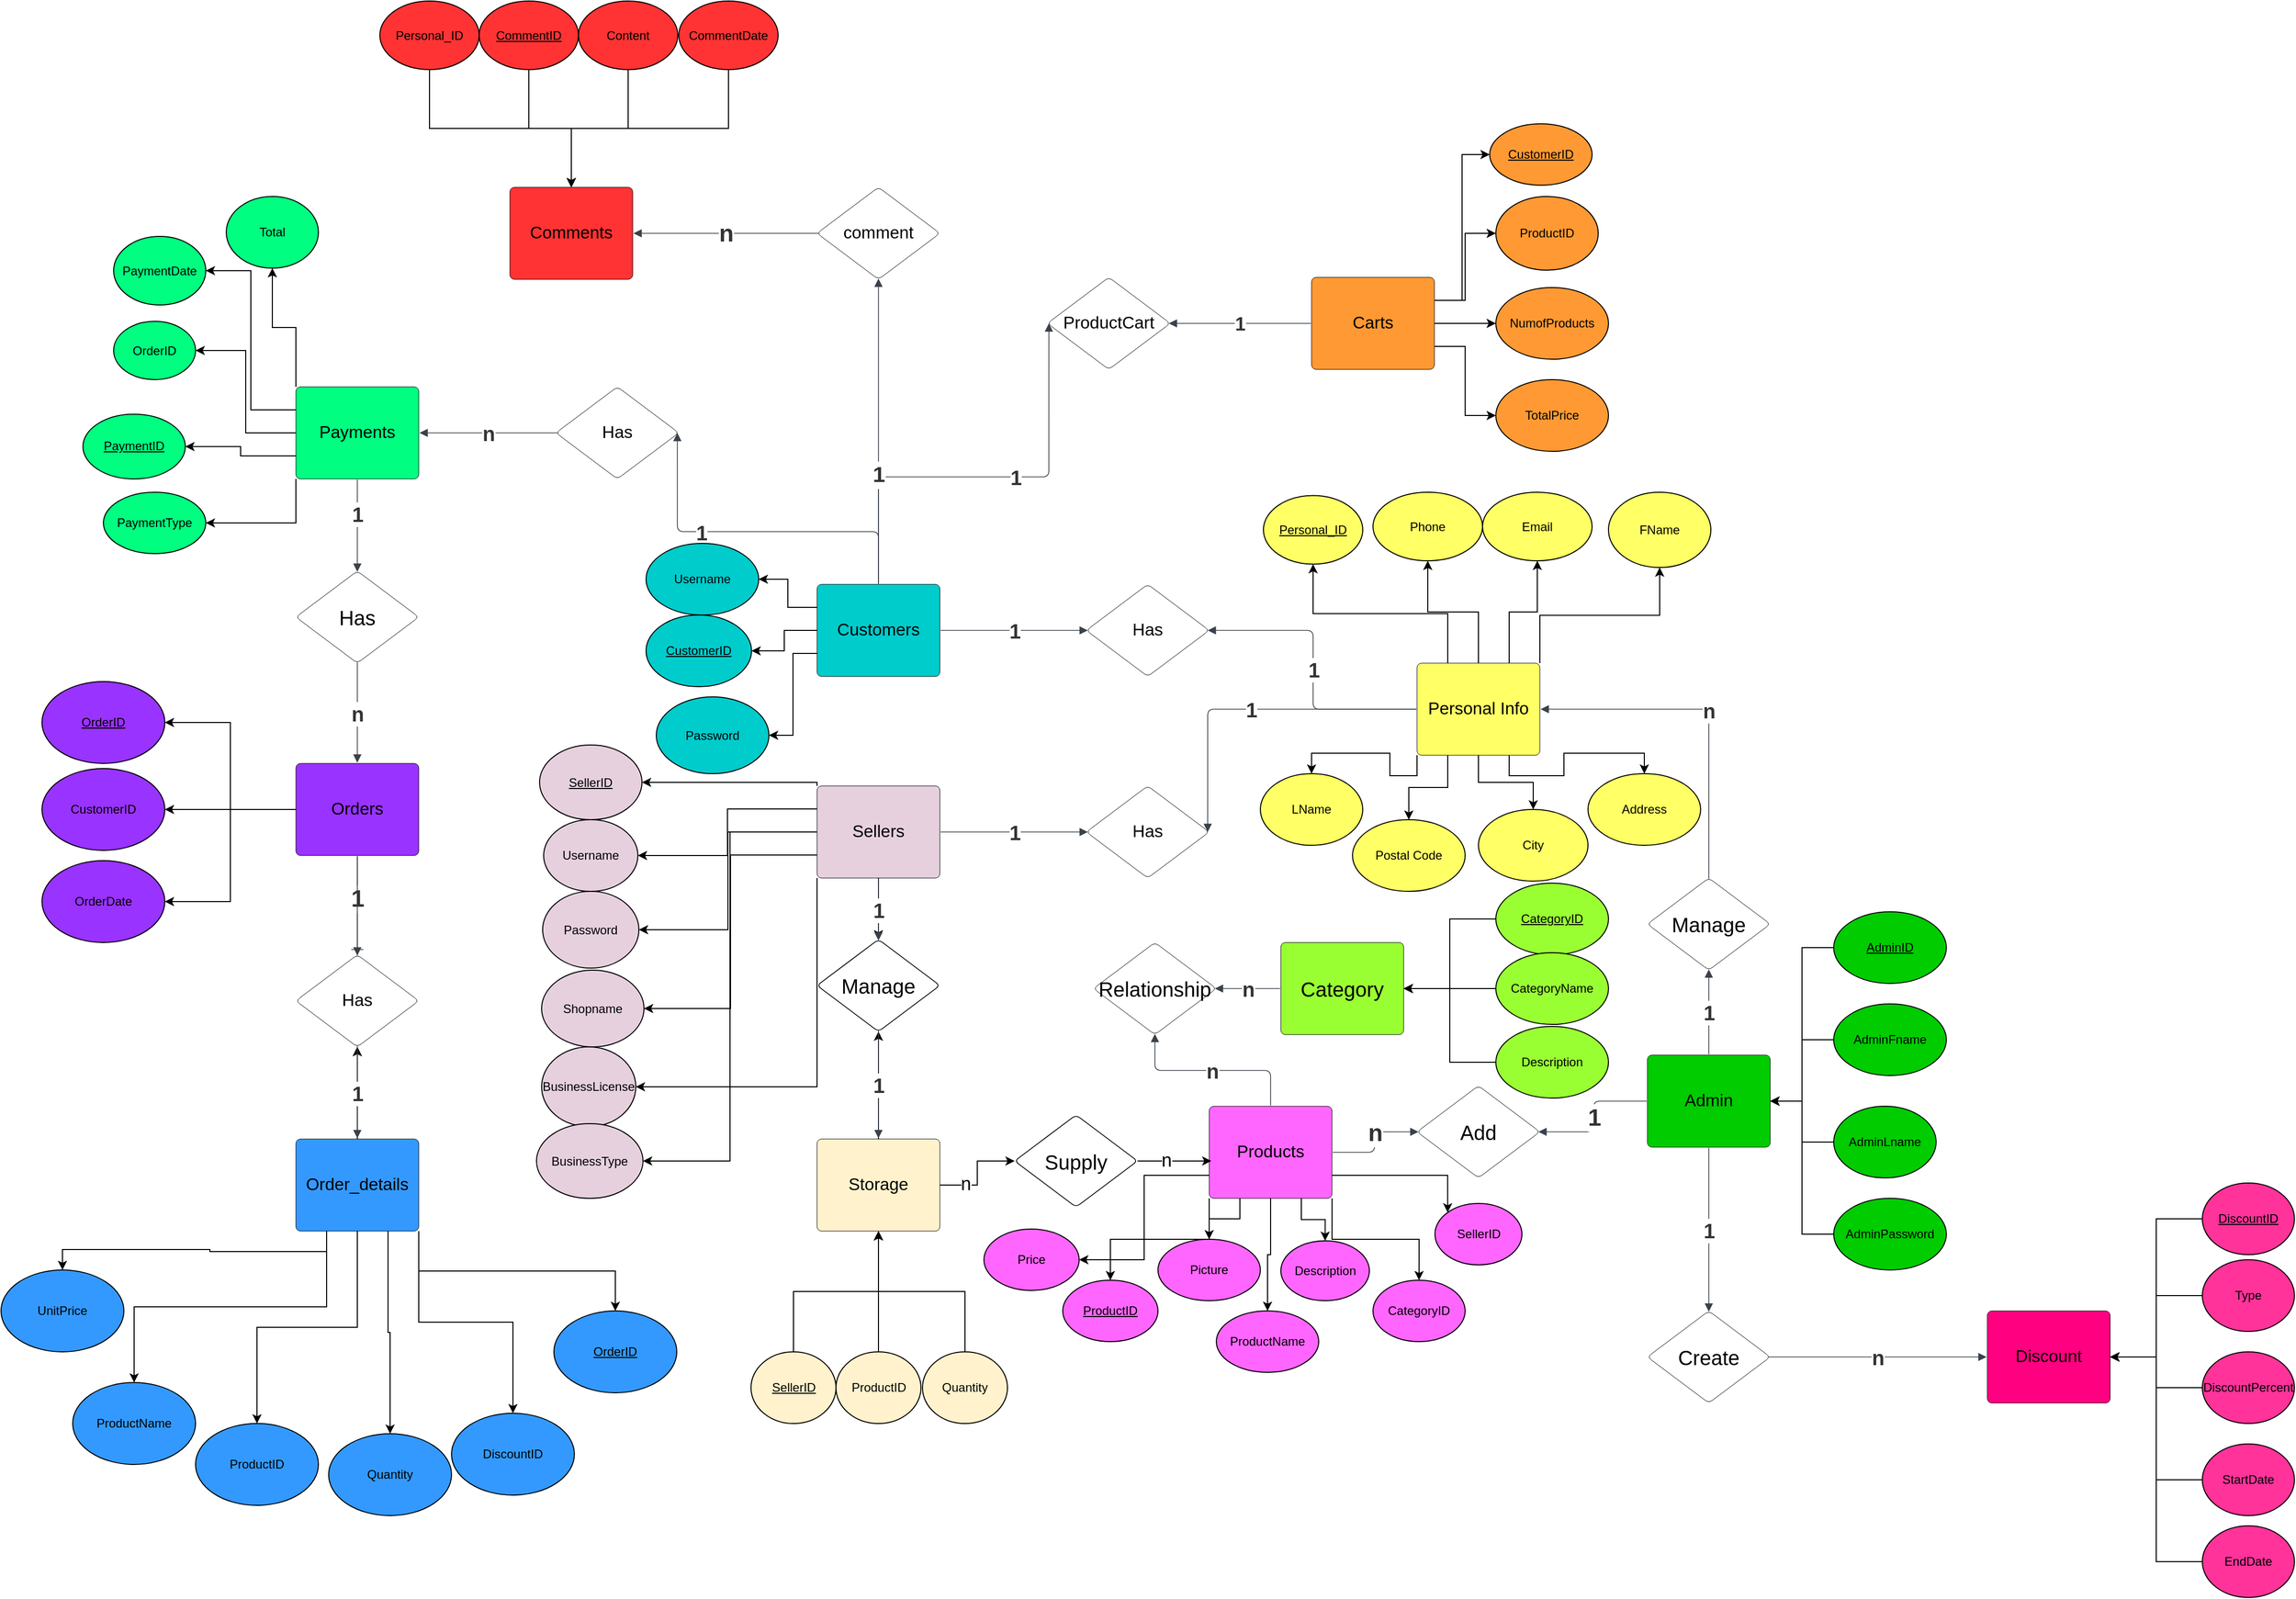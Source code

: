 <mxfile version="24.3.1" type="github">
  <diagram id="R2lEEEUBdFMjLlhIrx00" name="Page-1">
    <mxGraphModel dx="6180" dy="2972" grid="1" gridSize="10" guides="1" tooltips="1" connect="1" arrows="1" fold="1" page="1" pageScale="1" pageWidth="850" pageHeight="1100" math="0" shadow="0" extFonts="Permanent Marker^https://fonts.googleapis.com/css?family=Permanent+Marker">
      <root>
        <mxCell id="0" />
        <mxCell id="1" parent="0" />
        <mxCell id="Ew3ISGZHmtncqB4_4hlP-10" style="edgeStyle=orthogonalEdgeStyle;rounded=0;orthogonalLoop=1;jettySize=auto;html=1;exitX=0;exitY=0.25;exitDx=0;exitDy=0;entryX=1;entryY=0.5;entryDx=0;entryDy=0;" parent="1" source="eV3RhDoACjASwN6lXlzt-3" target="Ew3ISGZHmtncqB4_4hlP-4" edge="1">
          <mxGeometry relative="1" as="geometry" />
        </mxCell>
        <mxCell id="Ew3ISGZHmtncqB4_4hlP-11" style="edgeStyle=orthogonalEdgeStyle;rounded=0;orthogonalLoop=1;jettySize=auto;html=1;exitX=0;exitY=0.5;exitDx=0;exitDy=0;entryX=1;entryY=0.5;entryDx=0;entryDy=0;" parent="1" source="eV3RhDoACjASwN6lXlzt-3" target="Ew3ISGZHmtncqB4_4hlP-1" edge="1">
          <mxGeometry relative="1" as="geometry" />
        </mxCell>
        <mxCell id="Ew3ISGZHmtncqB4_4hlP-12" style="edgeStyle=orthogonalEdgeStyle;rounded=0;orthogonalLoop=1;jettySize=auto;html=1;exitX=0;exitY=0.75;exitDx=0;exitDy=0;entryX=1;entryY=0.5;entryDx=0;entryDy=0;" parent="1" source="eV3RhDoACjASwN6lXlzt-3" target="Ew3ISGZHmtncqB4_4hlP-5" edge="1">
          <mxGeometry relative="1" as="geometry" />
        </mxCell>
        <mxCell id="eV3RhDoACjASwN6lXlzt-3" value="Customers" style="html=1;overflow=block;blockSpacing=1;whiteSpace=wrap;fontSize=16.7;spacing=9;rounded=1;absoluteArcSize=1;arcSize=9;strokeWidth=NaN;lucidId=O1Wx00iIs8_n;fillColor=#00CCCC;" parent="1" vertex="1">
          <mxGeometry x="-73" y="-100" width="120" height="90" as="geometry" />
        </mxCell>
        <mxCell id="oNS-cugH-SvngT2qNodD-30" style="edgeStyle=orthogonalEdgeStyle;rounded=0;orthogonalLoop=1;jettySize=auto;html=1;exitX=0;exitY=1;exitDx=0;exitDy=0;" parent="1" source="eV3RhDoACjASwN6lXlzt-4" target="oNS-cugH-SvngT2qNodD-22" edge="1">
          <mxGeometry relative="1" as="geometry" />
        </mxCell>
        <mxCell id="oNS-cugH-SvngT2qNodD-31" style="edgeStyle=orthogonalEdgeStyle;rounded=0;orthogonalLoop=1;jettySize=auto;html=1;exitX=0.25;exitY=1;exitDx=0;exitDy=0;entryX=0.5;entryY=0;entryDx=0;entryDy=0;" parent="1" source="eV3RhDoACjASwN6lXlzt-4" target="oNS-cugH-SvngT2qNodD-25" edge="1">
          <mxGeometry relative="1" as="geometry" />
        </mxCell>
        <mxCell id="oNS-cugH-SvngT2qNodD-33" style="edgeStyle=orthogonalEdgeStyle;rounded=0;orthogonalLoop=1;jettySize=auto;html=1;exitX=0.75;exitY=1;exitDx=0;exitDy=0;entryX=0.5;entryY=0;entryDx=0;entryDy=0;" parent="1" source="eV3RhDoACjASwN6lXlzt-4" target="oNS-cugH-SvngT2qNodD-26" edge="1">
          <mxGeometry relative="1" as="geometry" />
        </mxCell>
        <mxCell id="oNS-cugH-SvngT2qNodD-34" style="edgeStyle=orthogonalEdgeStyle;rounded=0;orthogonalLoop=1;jettySize=auto;html=1;exitX=1;exitY=1;exitDx=0;exitDy=0;entryX=0.5;entryY=0;entryDx=0;entryDy=0;" parent="1" source="eV3RhDoACjASwN6lXlzt-4" target="oNS-cugH-SvngT2qNodD-28" edge="1">
          <mxGeometry relative="1" as="geometry" />
        </mxCell>
        <mxCell id="oNS-cugH-SvngT2qNodD-35" style="edgeStyle=orthogonalEdgeStyle;rounded=0;orthogonalLoop=1;jettySize=auto;html=1;exitX=0.5;exitY=1;exitDx=0;exitDy=0;entryX=0.5;entryY=0;entryDx=0;entryDy=0;" parent="1" source="eV3RhDoACjASwN6lXlzt-4" target="oNS-cugH-SvngT2qNodD-23" edge="1">
          <mxGeometry relative="1" as="geometry" />
        </mxCell>
        <mxCell id="oNS-cugH-SvngT2qNodD-37" style="edgeStyle=orthogonalEdgeStyle;rounded=0;orthogonalLoop=1;jettySize=auto;html=1;exitX=1;exitY=0.75;exitDx=0;exitDy=0;entryX=0;entryY=0;entryDx=0;entryDy=0;" parent="1" source="eV3RhDoACjASwN6lXlzt-4" target="oNS-cugH-SvngT2qNodD-29" edge="1">
          <mxGeometry relative="1" as="geometry" />
        </mxCell>
        <mxCell id="oNS-cugH-SvngT2qNodD-38" style="edgeStyle=orthogonalEdgeStyle;rounded=0;orthogonalLoop=1;jettySize=auto;html=1;exitX=0;exitY=0.75;exitDx=0;exitDy=0;entryX=1;entryY=0.5;entryDx=0;entryDy=0;" parent="1" source="eV3RhDoACjASwN6lXlzt-4" target="oNS-cugH-SvngT2qNodD-24" edge="1">
          <mxGeometry relative="1" as="geometry" />
        </mxCell>
        <mxCell id="eV3RhDoACjASwN6lXlzt-4" value="Products" style="html=1;overflow=block;blockSpacing=1;whiteSpace=wrap;fontSize=16.7;spacing=9;rounded=1;absoluteArcSize=1;arcSize=9;strokeWidth=NaN;lucidId=O1WxCh8SRQc-;fillColor=#FF66FF;" parent="1" vertex="1">
          <mxGeometry x="310" y="410" width="120" height="90" as="geometry" />
        </mxCell>
        <mxCell id="sdWxecbIoMMPNqyhhqgh-22" style="edgeStyle=orthogonalEdgeStyle;rounded=0;orthogonalLoop=1;jettySize=auto;html=1;exitX=0;exitY=0.5;exitDx=0;exitDy=0;entryX=1;entryY=0.5;entryDx=0;entryDy=0;" parent="1" source="eV3RhDoACjASwN6lXlzt-5" target="sdWxecbIoMMPNqyhhqgh-13" edge="1">
          <mxGeometry relative="1" as="geometry" />
        </mxCell>
        <mxCell id="sdWxecbIoMMPNqyhhqgh-23" style="edgeStyle=orthogonalEdgeStyle;rounded=0;orthogonalLoop=1;jettySize=auto;html=1;exitX=0;exitY=0.5;exitDx=0;exitDy=0;entryX=1;entryY=0.5;entryDx=0;entryDy=0;" parent="1" source="eV3RhDoACjASwN6lXlzt-5" target="sdWxecbIoMMPNqyhhqgh-14" edge="1">
          <mxGeometry relative="1" as="geometry" />
        </mxCell>
        <mxCell id="sdWxecbIoMMPNqyhhqgh-24" style="edgeStyle=orthogonalEdgeStyle;rounded=0;orthogonalLoop=1;jettySize=auto;html=1;exitX=0;exitY=0.5;exitDx=0;exitDy=0;entryX=1;entryY=0.5;entryDx=0;entryDy=0;" parent="1" source="eV3RhDoACjASwN6lXlzt-5" target="sdWxecbIoMMPNqyhhqgh-16" edge="1">
          <mxGeometry relative="1" as="geometry" />
        </mxCell>
        <mxCell id="eV3RhDoACjASwN6lXlzt-5" value="Orders" style="html=1;overflow=block;blockSpacing=1;whiteSpace=wrap;fontSize=16.7;spacing=9;rounded=1;absoluteArcSize=1;arcSize=9;strokeWidth=NaN;lucidId=O1WxsksWZlcZ;fillColor=#9933FF;" parent="1" vertex="1">
          <mxGeometry x="-582" y="75" width="120" height="90" as="geometry" />
        </mxCell>
        <mxCell id="7wPqyoWWFyx9RwUsR-dm-4" style="edgeStyle=orthogonalEdgeStyle;rounded=0;orthogonalLoop=1;jettySize=auto;html=1;exitX=1;exitY=0.25;exitDx=0;exitDy=0;entryX=0;entryY=0.5;entryDx=0;entryDy=0;" parent="1" source="eV3RhDoACjASwN6lXlzt-6" target="7wPqyoWWFyx9RwUsR-dm-1" edge="1">
          <mxGeometry relative="1" as="geometry" />
        </mxCell>
        <mxCell id="7wPqyoWWFyx9RwUsR-dm-5" style="edgeStyle=orthogonalEdgeStyle;rounded=0;orthogonalLoop=1;jettySize=auto;html=1;exitX=1;exitY=0.5;exitDx=0;exitDy=0;entryX=0;entryY=0.5;entryDx=0;entryDy=0;" parent="1" source="eV3RhDoACjASwN6lXlzt-6" target="7wPqyoWWFyx9RwUsR-dm-2" edge="1">
          <mxGeometry relative="1" as="geometry" />
        </mxCell>
        <mxCell id="7wPqyoWWFyx9RwUsR-dm-6" style="edgeStyle=orthogonalEdgeStyle;rounded=0;orthogonalLoop=1;jettySize=auto;html=1;exitX=1;exitY=0.75;exitDx=0;exitDy=0;entryX=0;entryY=0.5;entryDx=0;entryDy=0;" parent="1" source="eV3RhDoACjASwN6lXlzt-6" target="7wPqyoWWFyx9RwUsR-dm-3" edge="1">
          <mxGeometry relative="1" as="geometry" />
        </mxCell>
        <mxCell id="WvZ_r-O3yaMu9ILPuDDe-2" style="edgeStyle=orthogonalEdgeStyle;rounded=0;orthogonalLoop=1;jettySize=auto;html=1;exitX=1;exitY=0.25;exitDx=0;exitDy=0;entryX=0;entryY=0.5;entryDx=0;entryDy=0;" edge="1" parent="1" source="eV3RhDoACjASwN6lXlzt-6" target="WvZ_r-O3yaMu9ILPuDDe-1">
          <mxGeometry relative="1" as="geometry" />
        </mxCell>
        <mxCell id="eV3RhDoACjASwN6lXlzt-6" value="Carts" style="html=1;overflow=block;blockSpacing=1;whiteSpace=wrap;fontSize=16.7;spacing=9;rounded=1;absoluteArcSize=1;arcSize=9;strokeWidth=NaN;lucidId=O1WxNh_-pPMl;fillColor=#FF9933;" parent="1" vertex="1">
          <mxGeometry x="410" y="-400" width="120" height="90" as="geometry" />
        </mxCell>
        <mxCell id="eV3RhDoACjASwN6lXlzt-7" value="Admin" style="html=1;overflow=block;blockSpacing=1;whiteSpace=wrap;fontSize=16.7;spacing=9;rounded=1;absoluteArcSize=1;arcSize=9;strokeWidth=NaN;lucidId=O1WxjDPdvXiL;fillColor=#00CC00;" parent="1" vertex="1">
          <mxGeometry x="738" y="360" width="120" height="90" as="geometry" />
        </mxCell>
        <mxCell id="sdWxecbIoMMPNqyhhqgh-7" style="edgeStyle=orthogonalEdgeStyle;rounded=0;orthogonalLoop=1;jettySize=auto;html=1;exitX=0;exitY=0;exitDx=0;exitDy=0;entryX=1;entryY=0.5;entryDx=0;entryDy=0;" parent="1" source="eV3RhDoACjASwN6lXlzt-8" target="sdWxecbIoMMPNqyhhqgh-1" edge="1">
          <mxGeometry relative="1" as="geometry">
            <Array as="points">
              <mxPoint x="-73" y="94" />
            </Array>
          </mxGeometry>
        </mxCell>
        <mxCell id="sdWxecbIoMMPNqyhhqgh-8" style="edgeStyle=orthogonalEdgeStyle;rounded=0;orthogonalLoop=1;jettySize=auto;html=1;exitX=0;exitY=0.25;exitDx=0;exitDy=0;entryX=1;entryY=0.5;entryDx=0;entryDy=0;" parent="1" source="eV3RhDoACjASwN6lXlzt-8" target="sdWxecbIoMMPNqyhhqgh-2" edge="1">
          <mxGeometry relative="1" as="geometry" />
        </mxCell>
        <mxCell id="sdWxecbIoMMPNqyhhqgh-9" style="edgeStyle=orthogonalEdgeStyle;rounded=0;orthogonalLoop=1;jettySize=auto;html=1;exitX=0;exitY=0.5;exitDx=0;exitDy=0;entryX=1;entryY=0.5;entryDx=0;entryDy=0;" parent="1" source="eV3RhDoACjASwN6lXlzt-8" target="sdWxecbIoMMPNqyhhqgh-3" edge="1">
          <mxGeometry relative="1" as="geometry" />
        </mxCell>
        <mxCell id="sdWxecbIoMMPNqyhhqgh-10" style="edgeStyle=orthogonalEdgeStyle;rounded=0;orthogonalLoop=1;jettySize=auto;html=1;exitX=0;exitY=0.75;exitDx=0;exitDy=0;entryX=1;entryY=0.5;entryDx=0;entryDy=0;" parent="1" source="eV3RhDoACjASwN6lXlzt-8" target="sdWxecbIoMMPNqyhhqgh-4" edge="1">
          <mxGeometry relative="1" as="geometry" />
        </mxCell>
        <mxCell id="sdWxecbIoMMPNqyhhqgh-11" style="edgeStyle=orthogonalEdgeStyle;rounded=0;orthogonalLoop=1;jettySize=auto;html=1;exitX=0;exitY=1;exitDx=0;exitDy=0;entryX=1;entryY=0.5;entryDx=0;entryDy=0;" parent="1" source="eV3RhDoACjASwN6lXlzt-8" target="sdWxecbIoMMPNqyhhqgh-5" edge="1">
          <mxGeometry relative="1" as="geometry" />
        </mxCell>
        <mxCell id="sdWxecbIoMMPNqyhhqgh-12" style="edgeStyle=orthogonalEdgeStyle;rounded=0;orthogonalLoop=1;jettySize=auto;html=1;entryX=1;entryY=0.5;entryDx=0;entryDy=0;" parent="1" source="eV3RhDoACjASwN6lXlzt-8" target="sdWxecbIoMMPNqyhhqgh-6" edge="1">
          <mxGeometry relative="1" as="geometry" />
        </mxCell>
        <mxCell id="WvZ_r-O3yaMu9ILPuDDe-3" value="" style="edgeStyle=orthogonalEdgeStyle;rounded=0;orthogonalLoop=1;jettySize=auto;html=1;" edge="1" parent="1" source="eV3RhDoACjASwN6lXlzt-8" target="eV3RhDoACjASwN6lXlzt-46">
          <mxGeometry relative="1" as="geometry" />
        </mxCell>
        <mxCell id="eV3RhDoACjASwN6lXlzt-8" value="Sellers" style="html=1;overflow=block;blockSpacing=1;whiteSpace=wrap;fontSize=16.7;spacing=9;rounded=1;absoluteArcSize=1;arcSize=9;strokeWidth=NaN;lucidId=O1WxEMNs407I;fillColor=#E6D0DE;" parent="1" vertex="1">
          <mxGeometry x="-73" y="97" width="120" height="90" as="geometry" />
        </mxCell>
        <mxCell id="HMNSScPT_RX_UITbaOxH-6" value="" style="edgeStyle=orthogonalEdgeStyle;rounded=0;orthogonalLoop=1;jettySize=auto;html=1;" parent="1" source="eV3RhDoACjASwN6lXlzt-9" target="eV3RhDoACjASwN6lXlzt-46" edge="1">
          <mxGeometry relative="1" as="geometry" />
        </mxCell>
        <mxCell id="oNS-cugH-SvngT2qNodD-17" style="edgeStyle=orthogonalEdgeStyle;rounded=0;orthogonalLoop=1;jettySize=auto;html=1;exitX=1;exitY=0.5;exitDx=0;exitDy=0;" parent="1" source="eV3RhDoACjASwN6lXlzt-9" target="eV3RhDoACjASwN6lXlzt-45" edge="1">
          <mxGeometry relative="1" as="geometry" />
        </mxCell>
        <mxCell id="oNS-cugH-SvngT2qNodD-18" value="&lt;font style=&quot;font-size: 18px;&quot;&gt;n&lt;/font&gt;" style="edgeLabel;html=1;align=center;verticalAlign=middle;resizable=0;points=[];" parent="oNS-cugH-SvngT2qNodD-17" vertex="1" connectable="0">
          <mxGeometry x="-0.492" y="1" relative="1" as="geometry">
            <mxPoint as="offset" />
          </mxGeometry>
        </mxCell>
        <mxCell id="eV3RhDoACjASwN6lXlzt-9" value="Storage" style="html=1;overflow=block;blockSpacing=1;whiteSpace=wrap;fontSize=16.7;spacing=9;rounded=1;absoluteArcSize=1;arcSize=9;strokeWidth=NaN;lucidId=O1Wx6u_NTnB-;fillColor=#FFF2CC;" parent="1" vertex="1">
          <mxGeometry x="-73" y="442" width="120" height="90" as="geometry" />
        </mxCell>
        <mxCell id="mWximblNaosc78DOpVdS-12" style="edgeStyle=orthogonalEdgeStyle;rounded=0;orthogonalLoop=1;jettySize=auto;html=1;exitX=0.5;exitY=0;exitDx=0;exitDy=0;entryX=0.5;entryY=1;entryDx=0;entryDy=0;" parent="1" source="eV3RhDoACjASwN6lXlzt-10" target="mWximblNaosc78DOpVdS-3" edge="1">
          <mxGeometry relative="1" as="geometry" />
        </mxCell>
        <mxCell id="mWximblNaosc78DOpVdS-14" style="edgeStyle=orthogonalEdgeStyle;rounded=0;orthogonalLoop=1;jettySize=auto;html=1;exitX=0.25;exitY=0;exitDx=0;exitDy=0;entryX=0.5;entryY=1;entryDx=0;entryDy=0;" parent="1" source="eV3RhDoACjASwN6lXlzt-10" target="mWximblNaosc78DOpVdS-2" edge="1">
          <mxGeometry relative="1" as="geometry" />
        </mxCell>
        <mxCell id="mWximblNaosc78DOpVdS-16" style="edgeStyle=orthogonalEdgeStyle;rounded=0;orthogonalLoop=1;jettySize=auto;html=1;exitX=0.75;exitY=0;exitDx=0;exitDy=0;entryX=0.5;entryY=1;entryDx=0;entryDy=0;" parent="1" source="eV3RhDoACjASwN6lXlzt-10" target="mWximblNaosc78DOpVdS-4" edge="1">
          <mxGeometry relative="1" as="geometry" />
        </mxCell>
        <mxCell id="mWximblNaosc78DOpVdS-17" style="edgeStyle=orthogonalEdgeStyle;rounded=0;orthogonalLoop=1;jettySize=auto;html=1;exitX=0.25;exitY=1;exitDx=0;exitDy=0;entryX=0.5;entryY=0;entryDx=0;entryDy=0;" parent="1" source="eV3RhDoACjASwN6lXlzt-10" target="mWximblNaosc78DOpVdS-6" edge="1">
          <mxGeometry relative="1" as="geometry" />
        </mxCell>
        <mxCell id="mWximblNaosc78DOpVdS-18" style="edgeStyle=orthogonalEdgeStyle;rounded=0;orthogonalLoop=1;jettySize=auto;html=1;exitX=0.5;exitY=1;exitDx=0;exitDy=0;entryX=0.5;entryY=0;entryDx=0;entryDy=0;" parent="1" source="eV3RhDoACjASwN6lXlzt-10" target="mWximblNaosc78DOpVdS-7" edge="1">
          <mxGeometry relative="1" as="geometry" />
        </mxCell>
        <mxCell id="mWximblNaosc78DOpVdS-19" style="edgeStyle=orthogonalEdgeStyle;rounded=0;orthogonalLoop=1;jettySize=auto;html=1;exitX=0.75;exitY=1;exitDx=0;exitDy=0;entryX=0.5;entryY=0;entryDx=0;entryDy=0;" parent="1" source="eV3RhDoACjASwN6lXlzt-10" target="mWximblNaosc78DOpVdS-5" edge="1">
          <mxGeometry relative="1" as="geometry" />
        </mxCell>
        <mxCell id="Ew3ISGZHmtncqB4_4hlP-8" style="edgeStyle=orthogonalEdgeStyle;rounded=0;orthogonalLoop=1;jettySize=auto;html=1;exitX=0;exitY=1;exitDx=0;exitDy=0;entryX=0.5;entryY=0;entryDx=0;entryDy=0;" parent="1" source="eV3RhDoACjASwN6lXlzt-10" target="Ew3ISGZHmtncqB4_4hlP-7" edge="1">
          <mxGeometry relative="1" as="geometry" />
        </mxCell>
        <mxCell id="Ew3ISGZHmtncqB4_4hlP-9" style="edgeStyle=orthogonalEdgeStyle;rounded=0;orthogonalLoop=1;jettySize=auto;html=1;exitX=1;exitY=0;exitDx=0;exitDy=0;entryX=0.5;entryY=1;entryDx=0;entryDy=0;" parent="1" source="eV3RhDoACjASwN6lXlzt-10" target="Ew3ISGZHmtncqB4_4hlP-6" edge="1">
          <mxGeometry relative="1" as="geometry" />
        </mxCell>
        <mxCell id="eV3RhDoACjASwN6lXlzt-10" value="Personal Info" style="html=1;overflow=block;blockSpacing=1;whiteSpace=wrap;fontSize=16.7;spacing=9;rounded=1;absoluteArcSize=1;arcSize=9;strokeWidth=NaN;lucidId=O1Wxrj9NdLNg;fillColor=#FFFF66;" parent="1" vertex="1">
          <mxGeometry x="513" y="-23" width="120" height="90" as="geometry" />
        </mxCell>
        <mxCell id="oNS-cugH-SvngT2qNodD-6" style="edgeStyle=orthogonalEdgeStyle;rounded=0;orthogonalLoop=1;jettySize=auto;html=1;exitX=0;exitY=0;exitDx=0;exitDy=0;entryX=0.5;entryY=1;entryDx=0;entryDy=0;" parent="1" source="eV3RhDoACjASwN6lXlzt-11" target="oNS-cugH-SvngT2qNodD-5" edge="1">
          <mxGeometry relative="1" as="geometry" />
        </mxCell>
        <mxCell id="oNS-cugH-SvngT2qNodD-7" style="edgeStyle=orthogonalEdgeStyle;rounded=0;orthogonalLoop=1;jettySize=auto;html=1;exitX=0;exitY=0.25;exitDx=0;exitDy=0;entryX=1;entryY=0.5;entryDx=0;entryDy=0;" parent="1" source="eV3RhDoACjASwN6lXlzt-11" target="oNS-cugH-SvngT2qNodD-4" edge="1">
          <mxGeometry relative="1" as="geometry" />
        </mxCell>
        <mxCell id="oNS-cugH-SvngT2qNodD-8" style="edgeStyle=orthogonalEdgeStyle;rounded=0;orthogonalLoop=1;jettySize=auto;html=1;exitX=0;exitY=0.5;exitDx=0;exitDy=0;entryX=1;entryY=0.5;entryDx=0;entryDy=0;" parent="1" source="eV3RhDoACjASwN6lXlzt-11" target="oNS-cugH-SvngT2qNodD-3" edge="1">
          <mxGeometry relative="1" as="geometry" />
        </mxCell>
        <mxCell id="oNS-cugH-SvngT2qNodD-9" style="edgeStyle=orthogonalEdgeStyle;rounded=0;orthogonalLoop=1;jettySize=auto;html=1;exitX=0;exitY=0.75;exitDx=0;exitDy=0;entryX=1;entryY=0.5;entryDx=0;entryDy=0;" parent="1" source="eV3RhDoACjASwN6lXlzt-11" target="oNS-cugH-SvngT2qNodD-1" edge="1">
          <mxGeometry relative="1" as="geometry" />
        </mxCell>
        <mxCell id="oNS-cugH-SvngT2qNodD-10" style="edgeStyle=orthogonalEdgeStyle;rounded=0;orthogonalLoop=1;jettySize=auto;html=1;exitX=0;exitY=1;exitDx=0;exitDy=0;entryX=1;entryY=0.5;entryDx=0;entryDy=0;" parent="1" source="eV3RhDoACjASwN6lXlzt-11" target="oNS-cugH-SvngT2qNodD-2" edge="1">
          <mxGeometry relative="1" as="geometry" />
        </mxCell>
        <mxCell id="eV3RhDoACjASwN6lXlzt-11" value="Payments" style="html=1;overflow=block;blockSpacing=1;whiteSpace=wrap;fontSize=16.7;spacing=9;rounded=1;absoluteArcSize=1;arcSize=9;strokeWidth=NaN;lucidId=O1WxNGN--2qn;fillColor=#00FF80;" parent="1" vertex="1">
          <mxGeometry x="-582" y="-293" width="120" height="90" as="geometry" />
        </mxCell>
        <mxCell id="eV3RhDoACjASwN6lXlzt-12" value="Comments" style="html=1;overflow=block;blockSpacing=1;whiteSpace=wrap;fontSize=16.7;spacing=9;rounded=1;absoluteArcSize=1;arcSize=9;strokeWidth=NaN;lucidId=O1WxX73EyKJb;fillColor=#FF3333;" parent="1" vertex="1">
          <mxGeometry x="-373" y="-488" width="120" height="90" as="geometry" />
        </mxCell>
        <mxCell id="eV3RhDoACjASwN6lXlzt-13" value="Discount" style="html=1;overflow=block;blockSpacing=1;whiteSpace=wrap;fontSize=16.7;spacing=9;rounded=1;absoluteArcSize=1;arcSize=9;strokeWidth=NaN;lucidId=O1WxFS6N8Owv;fillColor=#FF0080;" parent="1" vertex="1">
          <mxGeometry x="1070" y="610" width="120" height="90" as="geometry" />
        </mxCell>
        <mxCell id="sdWxecbIoMMPNqyhhqgh-25" value="" style="edgeStyle=orthogonalEdgeStyle;rounded=0;orthogonalLoop=1;jettySize=auto;html=1;" parent="1" source="eV3RhDoACjASwN6lXlzt-14" target="eV3RhDoACjASwN6lXlzt-33" edge="1">
          <mxGeometry relative="1" as="geometry" />
        </mxCell>
        <mxCell id="sdWxecbIoMMPNqyhhqgh-26" style="edgeStyle=orthogonalEdgeStyle;rounded=0;orthogonalLoop=1;jettySize=auto;html=1;exitX=0.25;exitY=1;exitDx=0;exitDy=0;entryX=0.5;entryY=0;entryDx=0;entryDy=0;" parent="1" source="eV3RhDoACjASwN6lXlzt-14" target="sdWxecbIoMMPNqyhhqgh-17" edge="1">
          <mxGeometry relative="1" as="geometry" />
        </mxCell>
        <mxCell id="sdWxecbIoMMPNqyhhqgh-27" value="" style="edgeStyle=orthogonalEdgeStyle;rounded=0;orthogonalLoop=1;jettySize=auto;html=1;" parent="1" source="eV3RhDoACjASwN6lXlzt-14" target="eV3RhDoACjASwN6lXlzt-33" edge="1">
          <mxGeometry relative="1" as="geometry" />
        </mxCell>
        <mxCell id="sdWxecbIoMMPNqyhhqgh-28" style="edgeStyle=orthogonalEdgeStyle;rounded=0;orthogonalLoop=1;jettySize=auto;html=1;exitX=0.5;exitY=1;exitDx=0;exitDy=0;entryX=0.5;entryY=0;entryDx=0;entryDy=0;" parent="1" source="eV3RhDoACjASwN6lXlzt-14" target="sdWxecbIoMMPNqyhhqgh-15" edge="1">
          <mxGeometry relative="1" as="geometry" />
        </mxCell>
        <mxCell id="sdWxecbIoMMPNqyhhqgh-29" style="edgeStyle=orthogonalEdgeStyle;rounded=0;orthogonalLoop=1;jettySize=auto;html=1;exitX=0.75;exitY=1;exitDx=0;exitDy=0;" parent="1" source="eV3RhDoACjASwN6lXlzt-14" target="sdWxecbIoMMPNqyhhqgh-18" edge="1">
          <mxGeometry relative="1" as="geometry" />
        </mxCell>
        <mxCell id="sdWxecbIoMMPNqyhhqgh-30" style="edgeStyle=orthogonalEdgeStyle;rounded=0;orthogonalLoop=1;jettySize=auto;html=1;exitX=0.25;exitY=1;exitDx=0;exitDy=0;entryX=0.5;entryY=0;entryDx=0;entryDy=0;" parent="1" source="eV3RhDoACjASwN6lXlzt-14" target="sdWxecbIoMMPNqyhhqgh-19" edge="1">
          <mxGeometry relative="1" as="geometry" />
        </mxCell>
        <mxCell id="sdWxecbIoMMPNqyhhqgh-31" style="edgeStyle=orthogonalEdgeStyle;rounded=0;orthogonalLoop=1;jettySize=auto;html=1;exitX=1;exitY=1;exitDx=0;exitDy=0;entryX=0.5;entryY=0;entryDx=0;entryDy=0;" parent="1" source="eV3RhDoACjASwN6lXlzt-14" target="sdWxecbIoMMPNqyhhqgh-20" edge="1">
          <mxGeometry relative="1" as="geometry" />
        </mxCell>
        <mxCell id="sdWxecbIoMMPNqyhhqgh-32" style="edgeStyle=orthogonalEdgeStyle;rounded=0;orthogonalLoop=1;jettySize=auto;html=1;exitX=1;exitY=1;exitDx=0;exitDy=0;" parent="1" source="eV3RhDoACjASwN6lXlzt-14" target="sdWxecbIoMMPNqyhhqgh-21" edge="1">
          <mxGeometry relative="1" as="geometry" />
        </mxCell>
        <mxCell id="eV3RhDoACjASwN6lXlzt-14" value="Order_details" style="html=1;overflow=block;blockSpacing=1;whiteSpace=wrap;fontSize=16.7;spacing=9;rounded=1;absoluteArcSize=1;arcSize=9;strokeWidth=NaN;lucidId=O1WxLpfn80ZY;fillColor=#3399FF;" parent="1" vertex="1">
          <mxGeometry x="-582" y="442" width="120" height="90" as="geometry" />
        </mxCell>
        <mxCell id="eV3RhDoACjASwN6lXlzt-15" value="Has" style="html=1;overflow=block;blockSpacing=1;whiteSpace=wrap;rhombus;fontSize=16.7;spacing=3.8;rounded=1;absoluteArcSize=1;arcSize=9;strokeWidth=NaN;lucidId=O1WxJ_b~yZDC;" parent="1" vertex="1">
          <mxGeometry x="190" y="-100" width="120" height="90" as="geometry" />
        </mxCell>
        <mxCell id="eV3RhDoACjASwN6lXlzt-16" value="" style="html=1;jettySize=18;whiteSpace=wrap;fontSize=13;strokeColor=#3a414a;strokeOpacity=100;strokeWidth=0.8;rounded=1;arcSize=12;edgeStyle=orthogonalEdgeStyle;startArrow=none;endArrow=block;endFill=1;exitX=-0.006;exitY=0.5;exitPerimeter=0;entryX=0.988;entryY=0.5;entryPerimeter=0;lucidId=O1WxjpxRYAW8;" parent="1" source="eV3RhDoACjASwN6lXlzt-10" target="eV3RhDoACjASwN6lXlzt-15" edge="1">
          <mxGeometry width="100" height="100" relative="1" as="geometry">
            <Array as="points" />
          </mxGeometry>
        </mxCell>
        <mxCell id="eV3RhDoACjASwN6lXlzt-17" value="1" style="text;html=1;resizable=0;labelBackgroundColor=default;align=center;verticalAlign=middle;fontStyle=1;fontColor=#333333;fontSize=20;" parent="eV3RhDoACjASwN6lXlzt-16" vertex="1">
          <mxGeometry relative="1" as="geometry" />
        </mxCell>
        <mxCell id="eV3RhDoACjASwN6lXlzt-18" value="" style="html=1;jettySize=18;whiteSpace=wrap;fontSize=13;strokeColor=#3a414a;strokeOpacity=100;strokeWidth=0.8;rounded=1;arcSize=12;edgeStyle=orthogonalEdgeStyle;startArrow=none;endArrow=block;endFill=1;exitX=1.006;exitY=0.5;exitPerimeter=0;entryX=0.012;entryY=0.5;entryPerimeter=0;lucidId=O1Wxjqw-CUH-;" parent="1" source="eV3RhDoACjASwN6lXlzt-3" target="eV3RhDoACjASwN6lXlzt-15" edge="1">
          <mxGeometry width="100" height="100" relative="1" as="geometry">
            <Array as="points" />
          </mxGeometry>
        </mxCell>
        <mxCell id="eV3RhDoACjASwN6lXlzt-19" value="1" style="text;html=1;resizable=0;labelBackgroundColor=default;align=center;verticalAlign=middle;fontStyle=1;fontColor=#333333;fontSize=20;" parent="eV3RhDoACjASwN6lXlzt-18" vertex="1">
          <mxGeometry relative="1" as="geometry" />
        </mxCell>
        <mxCell id="eV3RhDoACjASwN6lXlzt-20" value="Has" style="html=1;overflow=block;blockSpacing=1;whiteSpace=wrap;rhombus;fontSize=16.7;spacing=3.8;rounded=1;absoluteArcSize=1;arcSize=9;strokeWidth=NaN;lucidId=O1WxpV8O8To7;" parent="1" vertex="1">
          <mxGeometry x="190" y="97" width="120" height="90" as="geometry" />
        </mxCell>
        <mxCell id="eV3RhDoACjASwN6lXlzt-21" value="" style="html=1;jettySize=18;whiteSpace=wrap;fontSize=20;fontColor=#333333;fontStyle=1;strokeColor=#3a414a;strokeOpacity=100;strokeWidth=0.8;rounded=1;arcSize=12;edgeStyle=orthogonalEdgeStyle;startArrow=block;startFill=1;endArrow=none;exitX=0.012;exitY=0.5;exitPerimeter=0;entryX=1.006;entryY=0.5;entryPerimeter=0;lucidId=O1Wx4GPd4xas;" parent="1" source="eV3RhDoACjASwN6lXlzt-20" target="eV3RhDoACjASwN6lXlzt-8" edge="1">
          <mxGeometry width="100" height="100" relative="1" as="geometry">
            <Array as="points" />
          </mxGeometry>
        </mxCell>
        <mxCell id="eV3RhDoACjASwN6lXlzt-22" value="1" style="text;html=1;resizable=0;labelBackgroundColor=default;align=center;verticalAlign=middle;fontStyle=1;fontColor=#333333;fontSize=20;" parent="eV3RhDoACjASwN6lXlzt-21" vertex="1">
          <mxGeometry relative="1" as="geometry" />
        </mxCell>
        <mxCell id="eV3RhDoACjASwN6lXlzt-23" value="ProductCart" style="html=1;overflow=block;blockSpacing=1;whiteSpace=wrap;rhombus;fontSize=16.7;spacing=3.8;rounded=1;absoluteArcSize=1;arcSize=9;strokeWidth=NaN;lucidId=O1WxP7Re3~5b;" parent="1" vertex="1">
          <mxGeometry x="152" y="-400" width="120" height="90" as="geometry" />
        </mxCell>
        <mxCell id="eV3RhDoACjASwN6lXlzt-24" value="" style="html=1;jettySize=18;whiteSpace=wrap;fontSize=13;strokeColor=#3a414a;strokeOpacity=100;strokeWidth=0.8;rounded=1;arcSize=12;edgeStyle=orthogonalEdgeStyle;startArrow=none;endArrow=block;endFill=1;exitX=0.5;exitY=-0.008;exitPerimeter=0;entryX=0.012;entryY=0.5;entryPerimeter=0;lucidId=O1Wx6FDpJvEa;" parent="1" source="eV3RhDoACjASwN6lXlzt-3" target="eV3RhDoACjASwN6lXlzt-23" edge="1">
          <mxGeometry width="100" height="100" relative="1" as="geometry">
            <Array as="points" />
          </mxGeometry>
        </mxCell>
        <mxCell id="eV3RhDoACjASwN6lXlzt-25" value="1" style="text;html=1;resizable=0;labelBackgroundColor=default;align=center;verticalAlign=middle;fontStyle=1;fontColor=#333333;fontSize=20;" parent="eV3RhDoACjASwN6lXlzt-24" vertex="1">
          <mxGeometry x="0.131" relative="1" as="geometry" />
        </mxCell>
        <mxCell id="eV3RhDoACjASwN6lXlzt-26" value="" style="html=1;jettySize=18;whiteSpace=wrap;fontSize=18.3;fontColor=#333333;fontStyle=1;strokeColor=#3a414a;strokeOpacity=100;strokeWidth=0.8;rounded=1;arcSize=12;edgeStyle=orthogonalEdgeStyle;startArrow=block;startFill=1;endArrow=none;exitX=0.988;exitY=0.5;exitPerimeter=0;entryX=-0.006;entryY=0.5;entryPerimeter=0;lucidId=O1WxR9lD-HbA;" parent="1" source="eV3RhDoACjASwN6lXlzt-23" target="eV3RhDoACjASwN6lXlzt-6" edge="1">
          <mxGeometry width="100" height="100" relative="1" as="geometry">
            <Array as="points" />
          </mxGeometry>
        </mxCell>
        <mxCell id="eV3RhDoACjASwN6lXlzt-27" value="1" style="text;html=1;resizable=0;labelBackgroundColor=default;align=center;verticalAlign=middle;fontStyle=1;fontColor=#333333;fontSize=18.3;" parent="eV3RhDoACjASwN6lXlzt-26" vertex="1">
          <mxGeometry relative="1" as="geometry" />
        </mxCell>
        <mxCell id="eV3RhDoACjASwN6lXlzt-28" value="" style="html=1;jettySize=18;whiteSpace=wrap;fontSize=13;strokeColor=#3a414a;strokeOpacity=100;strokeWidth=0.8;rounded=1;arcSize=12;edgeStyle=orthogonalEdgeStyle;startArrow=none;endArrow=block;endFill=1;exitX=-0.006;exitY=0.5;exitPerimeter=0;entryX=0.988;entryY=0.5;entryPerimeter=0;lucidId=O1WxQNd~ICJO;" parent="1" source="eV3RhDoACjASwN6lXlzt-10" target="eV3RhDoACjASwN6lXlzt-20" edge="1">
          <mxGeometry width="100" height="100" relative="1" as="geometry">
            <Array as="points" />
          </mxGeometry>
        </mxCell>
        <mxCell id="eV3RhDoACjASwN6lXlzt-29" value="1" style="text;html=1;resizable=0;labelBackgroundColor=default;align=center;verticalAlign=middle;fontStyle=1;fontColor=#333333;fontSize=20;" parent="eV3RhDoACjASwN6lXlzt-28" vertex="1">
          <mxGeometry relative="1" as="geometry" />
        </mxCell>
        <mxCell id="eV3RhDoACjASwN6lXlzt-30" value="Has" style="html=1;overflow=block;blockSpacing=1;whiteSpace=wrap;rhombus;fontSize=16.7;spacing=3.8;rounded=1;absoluteArcSize=1;arcSize=9;strokeWidth=NaN;lucidId=O1WxnD-HCYzU;" parent="1" vertex="1">
          <mxGeometry x="-328" y="-293" width="120" height="90" as="geometry" />
        </mxCell>
        <mxCell id="eV3RhDoACjASwN6lXlzt-31" value="" style="html=1;jettySize=18;whiteSpace=wrap;fontSize=13;strokeColor=#3a414a;strokeOpacity=100;strokeWidth=0.8;rounded=1;arcSize=12;edgeStyle=orthogonalEdgeStyle;startArrow=none;endArrow=block;endFill=1;exitX=0.5;exitY=-0.008;exitPerimeter=0;entryX=0.988;entryY=0.5;entryPerimeter=0;lucidId=O1WxtIU2Mp72;" parent="1" source="eV3RhDoACjASwN6lXlzt-3" target="eV3RhDoACjASwN6lXlzt-30" edge="1">
          <mxGeometry width="100" height="100" relative="1" as="geometry">
            <Array as="points" />
          </mxGeometry>
        </mxCell>
        <mxCell id="eV3RhDoACjASwN6lXlzt-32" value="1" style="text;html=1;resizable=0;labelBackgroundColor=default;align=center;verticalAlign=middle;fontStyle=1;fontColor=#333333;fontSize=20;" parent="eV3RhDoACjASwN6lXlzt-31" vertex="1">
          <mxGeometry x="0.306" relative="1" as="geometry" />
        </mxCell>
        <mxCell id="eV3RhDoACjASwN6lXlzt-33" value="Has" style="html=1;overflow=block;blockSpacing=1;whiteSpace=wrap;rhombus;fontSize=16.7;spacing=3.8;rounded=1;absoluteArcSize=1;arcSize=9;strokeWidth=NaN;lucidId=O1WxVKZRYy1b;" parent="1" vertex="1">
          <mxGeometry x="-582" y="262" width="120" height="90" as="geometry" />
        </mxCell>
        <mxCell id="eV3RhDoACjASwN6lXlzt-34" value="" style="html=1;jettySize=18;whiteSpace=wrap;fontSize=13;strokeColor=#3a414a;strokeOpacity=100;strokeWidth=0.8;rounded=1;arcSize=12;edgeStyle=orthogonalEdgeStyle;startArrow=none;endArrow=block;endFill=1;exitX=0.5;exitY=1.008;exitPerimeter=0;entryX=0.5;entryY=0.008;entryPerimeter=0;lucidId=O1WxKmTZLIMn;" parent="1" source="eV3RhDoACjASwN6lXlzt-5" target="eV3RhDoACjASwN6lXlzt-33" edge="1">
          <mxGeometry width="100" height="100" relative="1" as="geometry">
            <Array as="points" />
          </mxGeometry>
        </mxCell>
        <mxCell id="eV3RhDoACjASwN6lXlzt-35" value="1" style="text;html=1;resizable=0;labelBackgroundColor=default;align=center;verticalAlign=middle;fontStyle=1;fontColor=#333333;fontSize=23.3;" parent="eV3RhDoACjASwN6lXlzt-34" vertex="1">
          <mxGeometry x="-0.157" relative="1" as="geometry" />
        </mxCell>
        <mxCell id="eV3RhDoACjASwN6lXlzt-36" value="" style="html=1;jettySize=18;whiteSpace=wrap;fontSize=13;strokeColor=#3a414a;strokeOpacity=100;strokeWidth=0.8;rounded=1;arcSize=12;edgeStyle=orthogonalEdgeStyle;startArrow=none;endArrow=ERone;endSize=10;exitX=0.5;exitY=1.008;exitPerimeter=0;entryX=0.5;entryY=0.008;entryPerimeter=0;lucidId=O1Wx2KIDSCyf;" parent="1" source="eV3RhDoACjASwN6lXlzt-5" target="eV3RhDoACjASwN6lXlzt-33" edge="1">
          <mxGeometry width="100" height="100" relative="1" as="geometry">
            <Array as="points" />
          </mxGeometry>
        </mxCell>
        <mxCell id="eV3RhDoACjASwN6lXlzt-37" value="comment" style="html=1;overflow=block;blockSpacing=1;whiteSpace=wrap;rhombus;fontSize=16.7;spacing=3.8;rounded=1;absoluteArcSize=1;arcSize=9;strokeWidth=NaN;lucidId=O1WxYz_HGPvT;" parent="1" vertex="1">
          <mxGeometry x="-73" y="-488" width="120" height="90" as="geometry" />
        </mxCell>
        <mxCell id="eV3RhDoACjASwN6lXlzt-38" value="" style="html=1;jettySize=18;whiteSpace=wrap;fontSize=13;strokeColor=#3a414a;strokeOpacity=100;strokeWidth=0.8;rounded=1;arcSize=12;edgeStyle=orthogonalEdgeStyle;startArrow=none;endArrow=block;endFill=1;exitX=0.5;exitY=-0.008;exitPerimeter=0;entryX=0.5;entryY=0.992;entryPerimeter=0;lucidId=O1Wx31T4gvih;" parent="1" source="eV3RhDoACjASwN6lXlzt-3" target="eV3RhDoACjASwN6lXlzt-37" edge="1">
          <mxGeometry width="100" height="100" relative="1" as="geometry">
            <Array as="points" />
          </mxGeometry>
        </mxCell>
        <mxCell id="eV3RhDoACjASwN6lXlzt-39" value="1" style="text;html=1;resizable=0;labelBackgroundColor=default;align=center;verticalAlign=middle;fontStyle=1;fontColor=#333333;fontSize=21.7;" parent="eV3RhDoACjASwN6lXlzt-38" vertex="1">
          <mxGeometry x="-0.283" relative="1" as="geometry" />
        </mxCell>
        <mxCell id="eV3RhDoACjASwN6lXlzt-40" value="" style="html=1;jettySize=18;whiteSpace=wrap;fontSize=23.3;fontColor=#333333;fontStyle=1;strokeColor=#3a414a;strokeOpacity=100;strokeWidth=0.8;rounded=1;arcSize=12;edgeStyle=orthogonalEdgeStyle;startArrow=none;endArrow=block;endFill=1;exitX=0.012;exitY=0.5;exitPerimeter=0;entryX=1.006;entryY=0.5;entryPerimeter=0;lucidId=O1WxrrrRcK7P;" parent="1" source="eV3RhDoACjASwN6lXlzt-37" target="eV3RhDoACjASwN6lXlzt-12" edge="1">
          <mxGeometry width="100" height="100" relative="1" as="geometry">
            <Array as="points" />
          </mxGeometry>
        </mxCell>
        <mxCell id="eV3RhDoACjASwN6lXlzt-41" value="n" style="text;html=1;resizable=0;labelBackgroundColor=default;align=center;verticalAlign=middle;fontStyle=1;fontColor=#333333;fontSize=23.3;" parent="eV3RhDoACjASwN6lXlzt-40" vertex="1">
          <mxGeometry relative="1" as="geometry" />
        </mxCell>
        <mxCell id="eV3RhDoACjASwN6lXlzt-42" value="Add" style="html=1;overflow=block;blockSpacing=1;whiteSpace=wrap;rhombus;fontSize=20;spacing=3.8;rounded=1;absoluteArcSize=1;arcSize=9;strokeWidth=NaN;lucidId=O1WxSDfNICZ2;" parent="1" vertex="1">
          <mxGeometry x="513" y="390" width="120" height="90" as="geometry" />
        </mxCell>
        <mxCell id="eV3RhDoACjASwN6lXlzt-43" value="" style="html=1;jettySize=18;whiteSpace=wrap;fontSize=13;strokeColor=#3a414a;strokeOpacity=100;strokeWidth=0.8;rounded=1;arcSize=12;edgeStyle=orthogonalEdgeStyle;startArrow=none;endArrow=block;endFill=1;exitX=-0.006;exitY=0.5;exitPerimeter=0;entryX=0.988;entryY=0.5;entryPerimeter=0;lucidId=O1WxshTrxIyv;" parent="1" source="eV3RhDoACjASwN6lXlzt-7" target="eV3RhDoACjASwN6lXlzt-42" edge="1">
          <mxGeometry width="100" height="100" relative="1" as="geometry">
            <Array as="points" />
          </mxGeometry>
        </mxCell>
        <mxCell id="eV3RhDoACjASwN6lXlzt-44" value="1" style="text;html=1;resizable=0;labelBackgroundColor=default;align=center;verticalAlign=middle;fontStyle=1;fontColor=#333333;fontSize=23.3;" parent="eV3RhDoACjASwN6lXlzt-43" vertex="1">
          <mxGeometry relative="1" as="geometry" />
        </mxCell>
        <mxCell id="eV3RhDoACjASwN6lXlzt-45" value="Supply" style="html=1;overflow=block;blockSpacing=1;whiteSpace=wrap;rhombus;fontSize=20;spacing=3.8;rounded=1;absoluteArcSize=1;arcSize=9;strokeWidth=0.8;lucidId=O1WxcLbN-MQm;" parent="1" vertex="1">
          <mxGeometry x="120" y="418.5" width="120" height="90" as="geometry" />
        </mxCell>
        <mxCell id="eV3RhDoACjASwN6lXlzt-46" value="Manage" style="html=1;overflow=block;blockSpacing=1;whiteSpace=wrap;rhombus;fontSize=20;spacing=3.8;rounded=1;absoluteArcSize=1;arcSize=9;strokeWidth=0.8;lucidId=O1WxdMH26kgt;" parent="1" vertex="1">
          <mxGeometry x="-73" y="247" width="120" height="90" as="geometry" />
        </mxCell>
        <mxCell id="eV3RhDoACjASwN6lXlzt-47" value="" style="html=1;jettySize=18;whiteSpace=wrap;fontSize=13;strokeColor=#3a414a;strokeOpacity=100;strokeWidth=0.8;rounded=1;arcSize=12;edgeStyle=orthogonalEdgeStyle;startArrow=block;startFill=1;endArrow=none;exitX=0.012;exitY=0.5;exitPerimeter=0;entryX=1.006;entryY=0.5;entryPerimeter=0;lucidId=O1WxI~09TUfG;" parent="1" source="eV3RhDoACjASwN6lXlzt-42" target="eV3RhDoACjASwN6lXlzt-4" edge="1">
          <mxGeometry width="100" height="100" relative="1" as="geometry">
            <Array as="points" />
          </mxGeometry>
        </mxCell>
        <mxCell id="eV3RhDoACjASwN6lXlzt-48" value="n" style="text;html=1;resizable=0;labelBackgroundColor=default;align=center;verticalAlign=middle;fontStyle=1;fontColor=#333333;fontSize=23.3;" parent="eV3RhDoACjASwN6lXlzt-47" vertex="1">
          <mxGeometry x="-0.157" relative="1" as="geometry" />
        </mxCell>
        <mxCell id="eV3RhDoACjASwN6lXlzt-49" value="" style="html=1;jettySize=18;whiteSpace=wrap;fontSize=13;strokeColor=#3a414a;strokeOpacity=100;strokeWidth=0.8;rounded=1;arcSize=12;edgeStyle=orthogonalEdgeStyle;startArrow=none;endArrow=block;endFill=1;exitX=0.5;exitY=1.008;exitPerimeter=0;entryX=0.5;entryY=0.012;entryPerimeter=0;lucidId=O1Wxu6Gd65cw;" parent="1" source="eV3RhDoACjASwN6lXlzt-8" target="eV3RhDoACjASwN6lXlzt-46" edge="1">
          <mxGeometry width="100" height="100" relative="1" as="geometry">
            <Array as="points" />
          </mxGeometry>
        </mxCell>
        <mxCell id="eV3RhDoACjASwN6lXlzt-50" value="1" style="text;html=1;resizable=0;labelBackgroundColor=default;align=center;verticalAlign=middle;fontStyle=1;fontColor=#333333;fontSize=20;" parent="eV3RhDoACjASwN6lXlzt-49" vertex="1">
          <mxGeometry relative="1" as="geometry" />
        </mxCell>
        <mxCell id="eV3RhDoACjASwN6lXlzt-51" value="" style="html=1;jettySize=18;whiteSpace=wrap;fontSize=20;fontColor=#333333;fontStyle=1;strokeColor=#3a414a;strokeOpacity=100;strokeWidth=0.8;rounded=1;arcSize=12;edgeStyle=orthogonalEdgeStyle;startArrow=none;endArrow=block;endFill=1;exitX=0.5;exitY=0.988;exitPerimeter=0;entryX=0.5;entryY=-0.008;entryPerimeter=0;lucidId=O1WxARyuxfdu;" parent="1" source="eV3RhDoACjASwN6lXlzt-46" target="eV3RhDoACjASwN6lXlzt-9" edge="1">
          <mxGeometry width="100" height="100" relative="1" as="geometry">
            <Array as="points" />
          </mxGeometry>
        </mxCell>
        <mxCell id="eV3RhDoACjASwN6lXlzt-52" value="1" style="text;html=1;resizable=0;labelBackgroundColor=default;align=center;verticalAlign=middle;fontStyle=1;fontColor=#333333;fontSize=20;" parent="eV3RhDoACjASwN6lXlzt-51" vertex="1">
          <mxGeometry relative="1" as="geometry" />
        </mxCell>
        <mxCell id="eV3RhDoACjASwN6lXlzt-57" value="Create" style="html=1;overflow=block;blockSpacing=1;whiteSpace=wrap;rhombus;fontSize=20;spacing=3.8;rounded=1;absoluteArcSize=1;arcSize=9;strokeWidth=NaN;lucidId=O1WxJ-2_Sfa7;" parent="1" vertex="1">
          <mxGeometry x="738" y="610" width="120" height="90" as="geometry" />
        </mxCell>
        <mxCell id="eV3RhDoACjASwN6lXlzt-58" value="" style="html=1;jettySize=18;whiteSpace=wrap;fontSize=13;strokeColor=#3a414a;strokeOpacity=100;strokeWidth=0.8;rounded=1;arcSize=12;edgeStyle=orthogonalEdgeStyle;startArrow=none;endArrow=block;endFill=1;exitX=0.5;exitY=1.008;exitPerimeter=0;entryX=0.5;entryY=0.008;entryPerimeter=0;lucidId=O1WxEvLCkySi;" parent="1" source="eV3RhDoACjASwN6lXlzt-7" target="eV3RhDoACjASwN6lXlzt-57" edge="1">
          <mxGeometry width="100" height="100" relative="1" as="geometry">
            <Array as="points" />
          </mxGeometry>
        </mxCell>
        <mxCell id="eV3RhDoACjASwN6lXlzt-59" value="1" style="text;html=1;resizable=0;labelBackgroundColor=default;align=center;verticalAlign=middle;fontStyle=1;fontColor=#333333;fontSize=20;" parent="eV3RhDoACjASwN6lXlzt-58" vertex="1">
          <mxGeometry relative="1" as="geometry" />
        </mxCell>
        <mxCell id="eV3RhDoACjASwN6lXlzt-60" value="" style="html=1;jettySize=18;whiteSpace=wrap;fontSize=20;fontColor=#333333;fontStyle=1;strokeColor=#3a414a;strokeOpacity=100;strokeWidth=0.8;rounded=1;arcSize=12;edgeStyle=orthogonalEdgeStyle;startArrow=none;endArrow=block;endFill=1;exitX=0.988;exitY=0.5;exitPerimeter=0;entryX=-0.006;entryY=0.5;entryPerimeter=0;lucidId=O1WxHVQ4RqAG;" parent="1" source="eV3RhDoACjASwN6lXlzt-57" target="eV3RhDoACjASwN6lXlzt-13" edge="1">
          <mxGeometry width="100" height="100" relative="1" as="geometry">
            <Array as="points" />
          </mxGeometry>
        </mxCell>
        <mxCell id="eV3RhDoACjASwN6lXlzt-61" value="n" style="text;html=1;resizable=0;labelBackgroundColor=default;align=center;verticalAlign=middle;fontStyle=1;fontColor=#333333;fontSize=20;" parent="eV3RhDoACjASwN6lXlzt-60" vertex="1">
          <mxGeometry relative="1" as="geometry" />
        </mxCell>
        <mxCell id="eV3RhDoACjASwN6lXlzt-62" value="Category" style="html=1;overflow=block;blockSpacing=1;whiteSpace=wrap;fontSize=20;spacing=9;rounded=1;absoluteArcSize=1;arcSize=9;strokeWidth=NaN;lucidId=O1WxHwZG4rg.;fillColor=#99FF33;" parent="1" vertex="1">
          <mxGeometry x="380" y="250" width="120" height="90" as="geometry" />
        </mxCell>
        <mxCell id="eV3RhDoACjASwN6lXlzt-63" value="Relationship" style="html=1;overflow=block;blockSpacing=1;whiteSpace=wrap;rhombus;fontSize=20;spacing=3.8;rounded=1;absoluteArcSize=1;arcSize=9;strokeWidth=NaN;lucidId=O1WxJEPIkRsW;" parent="1" vertex="1">
          <mxGeometry x="197" y="250" width="120" height="90" as="geometry" />
        </mxCell>
        <mxCell id="eV3RhDoACjASwN6lXlzt-64" value="" style="html=1;jettySize=18;whiteSpace=wrap;fontSize=13;strokeColor=#3a414a;strokeOpacity=100;strokeWidth=0.8;rounded=1;arcSize=12;edgeStyle=orthogonalEdgeStyle;startArrow=none;endArrow=block;endFill=1;exitX=0.5;exitY=-0.008;exitPerimeter=0;entryX=0.5;entryY=0.992;entryPerimeter=0;lucidId=O1WxW_vguotD;" parent="1" source="eV3RhDoACjASwN6lXlzt-4" target="eV3RhDoACjASwN6lXlzt-63" edge="1">
          <mxGeometry width="100" height="100" relative="1" as="geometry">
            <Array as="points" />
          </mxGeometry>
        </mxCell>
        <mxCell id="eV3RhDoACjASwN6lXlzt-65" value="n" style="text;html=1;resizable=0;labelBackgroundColor=default;align=center;verticalAlign=middle;fontStyle=1;fontColor=#333333;fontSize=20;" parent="eV3RhDoACjASwN6lXlzt-64" vertex="1">
          <mxGeometry relative="1" as="geometry" />
        </mxCell>
        <mxCell id="eV3RhDoACjASwN6lXlzt-66" value="" style="html=1;jettySize=18;whiteSpace=wrap;fontSize=20;fontColor=#333333;fontStyle=1;strokeColor=#3a414a;strokeOpacity=100;strokeWidth=0.8;rounded=1;arcSize=12;edgeStyle=orthogonalEdgeStyle;startArrow=block;startFill=1;endArrow=none;exitX=0.988;exitY=0.5;exitPerimeter=0;entryX=-0.006;entryY=0.5;entryPerimeter=0;lucidId=O1WxGW5JKwz9;" parent="1" source="eV3RhDoACjASwN6lXlzt-63" target="eV3RhDoACjASwN6lXlzt-62" edge="1">
          <mxGeometry width="100" height="100" relative="1" as="geometry">
            <Array as="points" />
          </mxGeometry>
        </mxCell>
        <mxCell id="eV3RhDoACjASwN6lXlzt-67" value="n" style="text;html=1;resizable=0;labelBackgroundColor=default;align=center;verticalAlign=middle;fontStyle=1;fontColor=#333333;fontSize=20;" parent="eV3RhDoACjASwN6lXlzt-66" vertex="1">
          <mxGeometry relative="1" as="geometry" />
        </mxCell>
        <mxCell id="eV3RhDoACjASwN6lXlzt-68" value="Has" style="html=1;overflow=block;blockSpacing=1;whiteSpace=wrap;rhombus;fontSize=20;spacing=3.8;rounded=1;absoluteArcSize=1;arcSize=9;strokeWidth=NaN;lucidId=O1WxN6kBwywK;" parent="1" vertex="1">
          <mxGeometry x="-582" y="-113" width="120" height="90" as="geometry" />
        </mxCell>
        <mxCell id="eV3RhDoACjASwN6lXlzt-69" value="" style="html=1;jettySize=18;whiteSpace=wrap;fontSize=20;fontColor=#333333;fontStyle=1;strokeColor=#3a414a;strokeOpacity=100;strokeWidth=0.8;rounded=1;arcSize=12;edgeStyle=orthogonalEdgeStyle;startArrow=none;endArrow=block;endFill=1;exitX=0.012;exitY=0.5;exitPerimeter=0;entryX=1.006;entryY=0.5;entryPerimeter=0;lucidId=O1WxDj_mNzJ9;" parent="1" source="eV3RhDoACjASwN6lXlzt-30" target="eV3RhDoACjASwN6lXlzt-11" edge="1">
          <mxGeometry width="100" height="100" relative="1" as="geometry">
            <Array as="points" />
          </mxGeometry>
        </mxCell>
        <mxCell id="eV3RhDoACjASwN6lXlzt-70" value="n" style="text;html=1;resizable=0;labelBackgroundColor=default;align=center;verticalAlign=middle;fontStyle=1;fontColor=#333333;fontSize=20;" parent="eV3RhDoACjASwN6lXlzt-69" vertex="1">
          <mxGeometry relative="1" as="geometry" />
        </mxCell>
        <mxCell id="eV3RhDoACjASwN6lXlzt-71" value="" style="html=1;jettySize=18;whiteSpace=wrap;fontSize=13;strokeColor=#3a414a;strokeOpacity=100;strokeWidth=0.8;rounded=1;arcSize=12;edgeStyle=orthogonalEdgeStyle;startArrow=none;endArrow=block;endFill=1;exitX=0.5;exitY=1.008;exitPerimeter=0;entryX=0.5;entryY=0.008;entryPerimeter=0;lucidId=O1WxpDxfC7Vm;" parent="1" source="eV3RhDoACjASwN6lXlzt-11" target="eV3RhDoACjASwN6lXlzt-68" edge="1">
          <mxGeometry width="100" height="100" relative="1" as="geometry">
            <Array as="points" />
          </mxGeometry>
        </mxCell>
        <mxCell id="eV3RhDoACjASwN6lXlzt-72" value="1" style="text;html=1;resizable=0;labelBackgroundColor=default;align=center;verticalAlign=middle;fontStyle=1;fontColor=#333333;fontSize=20;" parent="eV3RhDoACjASwN6lXlzt-71" vertex="1">
          <mxGeometry x="-0.268" relative="1" as="geometry" />
        </mxCell>
        <mxCell id="eV3RhDoACjASwN6lXlzt-73" value="" style="html=1;jettySize=18;whiteSpace=wrap;fontSize=20;fontColor=#333333;fontStyle=1;strokeColor=#3a414a;strokeOpacity=100;strokeWidth=0.8;rounded=1;arcSize=12;edgeStyle=orthogonalEdgeStyle;startArrow=none;endArrow=block;endFill=1;exitX=0.5;exitY=0.992;exitPerimeter=0;entryX=0.5;entryY=-0.008;entryPerimeter=0;lucidId=O1Wx1AOtbfrB;" parent="1" source="eV3RhDoACjASwN6lXlzt-68" target="eV3RhDoACjASwN6lXlzt-5" edge="1">
          <mxGeometry width="100" height="100" relative="1" as="geometry">
            <Array as="points" />
          </mxGeometry>
        </mxCell>
        <mxCell id="eV3RhDoACjASwN6lXlzt-74" value="n" style="text;html=1;resizable=0;labelBackgroundColor=default;align=center;verticalAlign=middle;fontStyle=1;fontColor=#333333;fontSize=20;" parent="eV3RhDoACjASwN6lXlzt-73" vertex="1">
          <mxGeometry relative="1" as="geometry" />
        </mxCell>
        <mxCell id="eV3RhDoACjASwN6lXlzt-75" value="" style="html=1;jettySize=18;whiteSpace=wrap;fontSize=20;fontColor=#333333;fontStyle=1;strokeColor=#3a414a;strokeOpacity=100;strokeWidth=0.8;rounded=1;arcSize=12;edgeStyle=orthogonalEdgeStyle;startArrow=none;endArrow=block;endFill=1;exitX=0.5;exitY=0.992;exitPerimeter=0;entryX=0.5;entryY=-0.008;entryPerimeter=0;lucidId=O1Wx_OtE5H0Z;" parent="1" source="eV3RhDoACjASwN6lXlzt-33" target="eV3RhDoACjASwN6lXlzt-14" edge="1">
          <mxGeometry width="100" height="100" relative="1" as="geometry">
            <Array as="points" />
          </mxGeometry>
        </mxCell>
        <mxCell id="eV3RhDoACjASwN6lXlzt-76" value="1" style="text;html=1;resizable=0;labelBackgroundColor=default;align=center;verticalAlign=middle;fontStyle=1;fontColor=#333333;fontSize=20;" parent="eV3RhDoACjASwN6lXlzt-75" vertex="1">
          <mxGeometry relative="1" as="geometry" />
        </mxCell>
        <mxCell id="eV3RhDoACjASwN6lXlzt-77" value="Manage" style="html=1;overflow=block;blockSpacing=1;whiteSpace=wrap;rhombus;fontSize=20;spacing=3.8;rounded=1;absoluteArcSize=1;arcSize=9;strokeWidth=NaN;lucidId=O1Wxqq~Go_gM;" parent="1" vertex="1">
          <mxGeometry x="738" y="187" width="120" height="90" as="geometry" />
        </mxCell>
        <mxCell id="eV3RhDoACjASwN6lXlzt-78" value="" style="html=1;jettySize=18;whiteSpace=wrap;fontSize=13;strokeColor=#3a414a;strokeOpacity=100;strokeWidth=0.8;rounded=1;arcSize=12;edgeStyle=orthogonalEdgeStyle;startArrow=none;endArrow=block;endFill=1;exitX=0.5;exitY=-0.008;exitPerimeter=0;entryX=0.5;entryY=0.992;entryPerimeter=0;lucidId=O1WxbdJOIGqL;" parent="1" source="eV3RhDoACjASwN6lXlzt-7" target="eV3RhDoACjASwN6lXlzt-77" edge="1">
          <mxGeometry width="100" height="100" relative="1" as="geometry">
            <Array as="points" />
          </mxGeometry>
        </mxCell>
        <mxCell id="eV3RhDoACjASwN6lXlzt-79" value="1" style="text;html=1;resizable=0;labelBackgroundColor=default;align=center;verticalAlign=middle;fontStyle=1;fontColor=#333333;fontSize=20;" parent="eV3RhDoACjASwN6lXlzt-78" vertex="1">
          <mxGeometry relative="1" as="geometry" />
        </mxCell>
        <mxCell id="eV3RhDoACjASwN6lXlzt-80" value="" style="html=1;jettySize=18;whiteSpace=wrap;fontSize=20;fontColor=#333333;fontStyle=1;strokeColor=#3a414a;strokeOpacity=100;strokeWidth=0.8;rounded=1;arcSize=12;edgeStyle=orthogonalEdgeStyle;startArrow=none;endArrow=block;endFill=1;exitX=0.5;exitY=0.008;exitPerimeter=0;entryX=1.006;entryY=0.5;entryPerimeter=0;lucidId=O1WxU7YOaWLU;" parent="1" source="eV3RhDoACjASwN6lXlzt-77" target="eV3RhDoACjASwN6lXlzt-10" edge="1">
          <mxGeometry width="100" height="100" relative="1" as="geometry">
            <Array as="points" />
          </mxGeometry>
        </mxCell>
        <mxCell id="eV3RhDoACjASwN6lXlzt-81" value="n" style="text;html=1;resizable=0;labelBackgroundColor=default;align=center;verticalAlign=middle;fontStyle=1;fontColor=#333333;fontSize=20;" parent="eV3RhDoACjASwN6lXlzt-80" vertex="1">
          <mxGeometry relative="1" as="geometry" />
        </mxCell>
        <mxCell id="HMNSScPT_RX_UITbaOxH-14" style="edgeStyle=orthogonalEdgeStyle;rounded=0;orthogonalLoop=1;jettySize=auto;html=1;exitX=0;exitY=0.5;exitDx=0;exitDy=0;entryX=1;entryY=0.5;entryDx=0;entryDy=0;" parent="1" source="eV3RhDoACjASwN6lXlzt-89" target="eV3RhDoACjASwN6lXlzt-7" edge="1">
          <mxGeometry relative="1" as="geometry" />
        </mxCell>
        <mxCell id="HMNSScPT_RX_UITbaOxH-12" value="" style="edgeStyle=orthogonalEdgeStyle;rounded=0;orthogonalLoop=1;jettySize=auto;html=1;" parent="1" source="eV3RhDoACjASwN6lXlzt-90" target="eV3RhDoACjASwN6lXlzt-7" edge="1">
          <mxGeometry relative="1" as="geometry" />
        </mxCell>
        <mxCell id="eV3RhDoACjASwN6lXlzt-90" value="AdminFname" style="ellipse;whiteSpace=wrap;html=1;fillColor=#00CC00;" parent="1" vertex="1">
          <mxGeometry x="920" y="310" width="110" height="70" as="geometry" />
        </mxCell>
        <mxCell id="HMNSScPT_RX_UITbaOxH-10" value="" style="edgeStyle=orthogonalEdgeStyle;rounded=0;orthogonalLoop=1;jettySize=auto;html=1;" parent="1" source="eV3RhDoACjASwN6lXlzt-91" target="eV3RhDoACjASwN6lXlzt-7" edge="1">
          <mxGeometry relative="1" as="geometry" />
        </mxCell>
        <mxCell id="eV3RhDoACjASwN6lXlzt-91" value="AdminLname" style="ellipse;whiteSpace=wrap;html=1;fillColor=#00CC00;" parent="1" vertex="1">
          <mxGeometry x="920" y="410" width="100" height="70" as="geometry" />
        </mxCell>
        <mxCell id="HMNSScPT_RX_UITbaOxH-13" style="edgeStyle=orthogonalEdgeStyle;rounded=0;orthogonalLoop=1;jettySize=auto;html=1;entryX=1;entryY=0.5;entryDx=0;entryDy=0;" parent="1" source="eV3RhDoACjASwN6lXlzt-92" target="eV3RhDoACjASwN6lXlzt-7" edge="1">
          <mxGeometry relative="1" as="geometry" />
        </mxCell>
        <mxCell id="eV3RhDoACjASwN6lXlzt-92" value="AdminPassword" style="ellipse;whiteSpace=wrap;html=1;fillColor=#00CC00;" parent="1" vertex="1">
          <mxGeometry x="920" y="500" width="110" height="70" as="geometry" />
        </mxCell>
        <mxCell id="mWximblNaosc78DOpVdS-2" value="&lt;u&gt;Personal_ID&lt;/u&gt;" style="ellipse;whiteSpace=wrap;html=1;fillColor=#FFFF66;" parent="1" vertex="1">
          <mxGeometry x="363" y="-186.75" width="97" height="67" as="geometry" />
        </mxCell>
        <mxCell id="mWximblNaosc78DOpVdS-3" value="Phone" style="ellipse;whiteSpace=wrap;html=1;fillColor=#FFFF66;" parent="1" vertex="1">
          <mxGeometry x="470" y="-190" width="107" height="67" as="geometry" />
        </mxCell>
        <mxCell id="mWximblNaosc78DOpVdS-4" value="Email" style="ellipse;whiteSpace=wrap;html=1;fillColor=#FFFF66;" parent="1" vertex="1">
          <mxGeometry x="577" y="-190" width="107" height="67" as="geometry" />
        </mxCell>
        <mxCell id="mWximblNaosc78DOpVdS-5" value="Address" style="ellipse;whiteSpace=wrap;html=1;fillColor=#FFFF66;" parent="1" vertex="1">
          <mxGeometry x="680" y="85" width="110" height="70" as="geometry" />
        </mxCell>
        <mxCell id="mWximblNaosc78DOpVdS-6" value="Postal Code" style="ellipse;whiteSpace=wrap;html=1;fillColor=#FFFF66;" parent="1" vertex="1">
          <mxGeometry x="450" y="130" width="110" height="70" as="geometry" />
        </mxCell>
        <mxCell id="mWximblNaosc78DOpVdS-7" value="City" style="ellipse;whiteSpace=wrap;html=1;fillColor=#FFFF66;" parent="1" vertex="1">
          <mxGeometry x="573" y="120" width="107" height="70" as="geometry" />
        </mxCell>
        <mxCell id="7wPqyoWWFyx9RwUsR-dm-1" value="ProductID" style="ellipse;whiteSpace=wrap;html=1;fillColor=#FF9933;" parent="1" vertex="1">
          <mxGeometry x="590" y="-479" width="100" height="72" as="geometry" />
        </mxCell>
        <mxCell id="7wPqyoWWFyx9RwUsR-dm-2" value="NumofProducts" style="ellipse;whiteSpace=wrap;html=1;fillColor=#FF9933;" parent="1" vertex="1">
          <mxGeometry x="590" y="-390" width="110" height="70" as="geometry" />
        </mxCell>
        <mxCell id="7wPqyoWWFyx9RwUsR-dm-3" value="TotalPrice" style="ellipse;whiteSpace=wrap;html=1;fillColor=#FF9933;" parent="1" vertex="1">
          <mxGeometry x="590" y="-300" width="110" height="70" as="geometry" />
        </mxCell>
        <mxCell id="G_s4Kn6PdvYfsL-4GnpG-14" style="edgeStyle=orthogonalEdgeStyle;rounded=0;orthogonalLoop=1;jettySize=auto;html=1;exitX=0;exitY=0.5;exitDx=0;exitDy=0;entryX=1;entryY=0.5;entryDx=0;entryDy=0;" parent="1" source="G_s4Kn6PdvYfsL-4GnpG-1" target="eV3RhDoACjASwN6lXlzt-13" edge="1">
          <mxGeometry relative="1" as="geometry" />
        </mxCell>
        <mxCell id="G_s4Kn6PdvYfsL-4GnpG-1" value="&lt;u&gt;DiscountID&lt;/u&gt;" style="ellipse;whiteSpace=wrap;html=1;fillColor=#FF3399;" parent="1" vertex="1">
          <mxGeometry x="1280" y="485" width="90" height="70" as="geometry" />
        </mxCell>
        <mxCell id="G_s4Kn6PdvYfsL-4GnpG-15" style="edgeStyle=orthogonalEdgeStyle;rounded=0;orthogonalLoop=1;jettySize=auto;html=1;exitX=0;exitY=0.5;exitDx=0;exitDy=0;entryX=1;entryY=0.5;entryDx=0;entryDy=0;" parent="1" source="G_s4Kn6PdvYfsL-4GnpG-5" target="eV3RhDoACjASwN6lXlzt-13" edge="1">
          <mxGeometry relative="1" as="geometry" />
        </mxCell>
        <mxCell id="G_s4Kn6PdvYfsL-4GnpG-5" value="Type" style="ellipse;whiteSpace=wrap;html=1;fillColor=#FF3399;" parent="1" vertex="1">
          <mxGeometry x="1280" y="560" width="90" height="70" as="geometry" />
        </mxCell>
        <mxCell id="G_s4Kn6PdvYfsL-4GnpG-10" value="" style="edgeStyle=orthogonalEdgeStyle;rounded=0;orthogonalLoop=1;jettySize=auto;html=1;" parent="1" source="G_s4Kn6PdvYfsL-4GnpG-6" target="eV3RhDoACjASwN6lXlzt-13" edge="1">
          <mxGeometry relative="1" as="geometry" />
        </mxCell>
        <mxCell id="G_s4Kn6PdvYfsL-4GnpG-6" value="DiscountPercent" style="ellipse;whiteSpace=wrap;html=1;fillColor=#FF3399;" parent="1" vertex="1">
          <mxGeometry x="1280" y="650" width="90" height="70" as="geometry" />
        </mxCell>
        <mxCell id="G_s4Kn6PdvYfsL-4GnpG-13" style="edgeStyle=orthogonalEdgeStyle;rounded=0;orthogonalLoop=1;jettySize=auto;html=1;exitX=0;exitY=0.5;exitDx=0;exitDy=0;entryX=1;entryY=0.5;entryDx=0;entryDy=0;" parent="1" source="G_s4Kn6PdvYfsL-4GnpG-7" target="eV3RhDoACjASwN6lXlzt-13" edge="1">
          <mxGeometry relative="1" as="geometry" />
        </mxCell>
        <mxCell id="G_s4Kn6PdvYfsL-4GnpG-7" value="StartDate" style="ellipse;whiteSpace=wrap;html=1;fillColor=#FF3399;" parent="1" vertex="1">
          <mxGeometry x="1280" y="740" width="90" height="70" as="geometry" />
        </mxCell>
        <mxCell id="G_s4Kn6PdvYfsL-4GnpG-12" style="edgeStyle=orthogonalEdgeStyle;rounded=0;orthogonalLoop=1;jettySize=auto;html=1;exitX=0;exitY=0.5;exitDx=0;exitDy=0;entryX=1;entryY=0.5;entryDx=0;entryDy=0;" parent="1" source="G_s4Kn6PdvYfsL-4GnpG-8" target="eV3RhDoACjASwN6lXlzt-13" edge="1">
          <mxGeometry relative="1" as="geometry" />
        </mxCell>
        <mxCell id="G_s4Kn6PdvYfsL-4GnpG-8" value="EndDate" style="ellipse;whiteSpace=wrap;html=1;fillColor=#FF3399;" parent="1" vertex="1">
          <mxGeometry x="1280" y="820" width="90" height="70" as="geometry" />
        </mxCell>
        <mxCell id="Ew3ISGZHmtncqB4_4hlP-1" value="&lt;u&gt;CustomerID&lt;/u&gt;" style="ellipse;whiteSpace=wrap;html=1;fillColor=#00CCCC;" parent="1" vertex="1">
          <mxGeometry x="-240" y="-70" width="103" height="70" as="geometry" />
        </mxCell>
        <mxCell id="Ew3ISGZHmtncqB4_4hlP-4" value="Username" style="ellipse;whiteSpace=wrap;html=1;fillColor=#00CCCC;" parent="1" vertex="1">
          <mxGeometry x="-240" y="-140" width="110" height="70" as="geometry" />
        </mxCell>
        <mxCell id="Ew3ISGZHmtncqB4_4hlP-5" value="Password" style="ellipse;whiteSpace=wrap;html=1;fillColor=#00CCCC;" parent="1" vertex="1">
          <mxGeometry x="-230" y="10" width="110" height="75" as="geometry" />
        </mxCell>
        <mxCell id="Ew3ISGZHmtncqB4_4hlP-6" value="FName" style="ellipse;whiteSpace=wrap;html=1;fillColor=#FFFF66;" parent="1" vertex="1">
          <mxGeometry x="700" y="-190" width="100" height="73.5" as="geometry" />
        </mxCell>
        <mxCell id="Ew3ISGZHmtncqB4_4hlP-7" value="LName" style="ellipse;whiteSpace=wrap;html=1;fillColor=#FFFF66;" parent="1" vertex="1">
          <mxGeometry x="360" y="85" width="100" height="70" as="geometry" />
        </mxCell>
        <mxCell id="sdWxecbIoMMPNqyhhqgh-1" value="&lt;u&gt;SellerID&lt;/u&gt;" style="ellipse;whiteSpace=wrap;html=1;fillColor=#E6D0DE;" parent="1" vertex="1">
          <mxGeometry x="-344" y="57" width="100" height="73" as="geometry" />
        </mxCell>
        <mxCell id="sdWxecbIoMMPNqyhhqgh-2" value="Username" style="ellipse;whiteSpace=wrap;html=1;fillColor=#E6D0DE;" parent="1" vertex="1">
          <mxGeometry x="-340" y="130" width="92" height="70" as="geometry" />
        </mxCell>
        <mxCell id="sdWxecbIoMMPNqyhhqgh-3" value="Password" style="ellipse;whiteSpace=wrap;html=1;fillColor=#E6D0DE;" parent="1" vertex="1">
          <mxGeometry x="-341" y="200" width="94" height="75" as="geometry" />
        </mxCell>
        <mxCell id="sdWxecbIoMMPNqyhhqgh-4" value="Shopname" style="ellipse;whiteSpace=wrap;html=1;fillColor=#E6D0DE;" parent="1" vertex="1">
          <mxGeometry x="-342" y="277" width="100" height="75" as="geometry" />
        </mxCell>
        <mxCell id="sdWxecbIoMMPNqyhhqgh-5" value="BusinessLicense" style="ellipse;whiteSpace=wrap;html=1;fillColor=#E6D0DE;" parent="1" vertex="1">
          <mxGeometry x="-342" y="352" width="92" height="78" as="geometry" />
        </mxCell>
        <mxCell id="sdWxecbIoMMPNqyhhqgh-6" value="BusinessType" style="ellipse;whiteSpace=wrap;html=1;fillColor=#E6D0DE;" parent="1" vertex="1">
          <mxGeometry x="-347" y="427" width="104" height="73" as="geometry" />
        </mxCell>
        <mxCell id="sdWxecbIoMMPNqyhhqgh-13" value="&lt;u&gt;OrderID&lt;/u&gt;" style="ellipse;whiteSpace=wrap;html=1;fillColor=#9933FF;" parent="1" vertex="1">
          <mxGeometry x="-830" y="-5" width="120" height="80" as="geometry" />
        </mxCell>
        <mxCell id="HMNSScPT_RX_UITbaOxH-8" value="" style="edgeStyle=orthogonalEdgeStyle;rounded=0;orthogonalLoop=1;jettySize=auto;html=1;" parent="1" source="HMNSScPT_RX_UITbaOxH-2" target="eV3RhDoACjASwN6lXlzt-9" edge="1">
          <mxGeometry relative="1" as="geometry" />
        </mxCell>
        <mxCell id="sdWxecbIoMMPNqyhhqgh-14" value="CustomerID" style="ellipse;whiteSpace=wrap;html=1;fillColor=#9933FF;" parent="1" vertex="1">
          <mxGeometry x="-830" y="80" width="120" height="80" as="geometry" />
        </mxCell>
        <mxCell id="HMNSScPT_RX_UITbaOxH-2" value="&lt;u&gt;SellerID&lt;/u&gt;" style="ellipse;whiteSpace=wrap;html=1;fillColor=#FFF2CC;" parent="1" vertex="1">
          <mxGeometry x="-137.5" y="650" width="83" height="70" as="geometry" />
        </mxCell>
        <mxCell id="sdWxecbIoMMPNqyhhqgh-15" value="ProductID" style="ellipse;whiteSpace=wrap;html=1;fillColor=#3399FF;" parent="1" vertex="1">
          <mxGeometry x="-680" y="720" width="120" height="80" as="geometry" />
        </mxCell>
        <mxCell id="HMNSScPT_RX_UITbaOxH-7" value="" style="edgeStyle=orthogonalEdgeStyle;rounded=0;orthogonalLoop=1;jettySize=auto;html=1;" parent="1" source="HMNSScPT_RX_UITbaOxH-3" target="eV3RhDoACjASwN6lXlzt-9" edge="1">
          <mxGeometry relative="1" as="geometry" />
        </mxCell>
        <mxCell id="sdWxecbIoMMPNqyhhqgh-16" value="OrderDate" style="ellipse;whiteSpace=wrap;html=1;fillColor=#9933FF;" parent="1" vertex="1">
          <mxGeometry x="-830" y="170" width="120" height="80" as="geometry" />
        </mxCell>
        <mxCell id="HMNSScPT_RX_UITbaOxH-3" value="ProductID" style="ellipse;whiteSpace=wrap;html=1;fillColor=#FFF2CC;" parent="1" vertex="1">
          <mxGeometry x="-54.5" y="650" width="83" height="70" as="geometry" />
        </mxCell>
        <mxCell id="sdWxecbIoMMPNqyhhqgh-17" value="ProductName" style="ellipse;whiteSpace=wrap;html=1;fillColor=#3399FF;" parent="1" vertex="1">
          <mxGeometry x="-800" y="680" width="120" height="80" as="geometry" />
        </mxCell>
        <mxCell id="HMNSScPT_RX_UITbaOxH-9" value="" style="edgeStyle=orthogonalEdgeStyle;rounded=0;orthogonalLoop=1;jettySize=auto;html=1;" parent="1" source="HMNSScPT_RX_UITbaOxH-4" target="eV3RhDoACjASwN6lXlzt-9" edge="1">
          <mxGeometry relative="1" as="geometry" />
        </mxCell>
        <mxCell id="sdWxecbIoMMPNqyhhqgh-18" value="Quantity" style="ellipse;whiteSpace=wrap;html=1;fillColor=#3399FF;" parent="1" vertex="1">
          <mxGeometry x="-550" y="730" width="120" height="80" as="geometry" />
        </mxCell>
        <mxCell id="HMNSScPT_RX_UITbaOxH-4" value="Quantity" style="ellipse;whiteSpace=wrap;html=1;fillColor=#FFF2CC;" parent="1" vertex="1">
          <mxGeometry x="30" y="650" width="83" height="70" as="geometry" />
        </mxCell>
        <mxCell id="sdWxecbIoMMPNqyhhqgh-19" value="UnitPrice" style="ellipse;whiteSpace=wrap;html=1;fillColor=#3399FF;" parent="1" vertex="1">
          <mxGeometry x="-870" y="570" width="120" height="80" as="geometry" />
        </mxCell>
        <mxCell id="eV3RhDoACjASwN6lXlzt-89" value="&lt;u&gt;AdminID&lt;/u&gt;" style="ellipse;whiteSpace=wrap;html=1;fontSize=12;fillColor=#00CC00;" parent="1" vertex="1">
          <mxGeometry x="920" y="220" width="110" height="70" as="geometry" />
        </mxCell>
        <mxCell id="sdWxecbIoMMPNqyhhqgh-20" value="&lt;u&gt;OrderID&lt;/u&gt;" style="ellipse;whiteSpace=wrap;html=1;fillColor=#3399FF;" parent="1" vertex="1">
          <mxGeometry x="-330" y="610" width="120" height="80" as="geometry" />
        </mxCell>
        <mxCell id="HMNSScPT_RX_UITbaOxH-18" style="edgeStyle=orthogonalEdgeStyle;rounded=0;orthogonalLoop=1;jettySize=auto;html=1;exitX=0;exitY=0.5;exitDx=0;exitDy=0;entryX=1;entryY=0.5;entryDx=0;entryDy=0;" parent="1" source="HMNSScPT_RX_UITbaOxH-15" target="eV3RhDoACjASwN6lXlzt-62" edge="1">
          <mxGeometry relative="1" as="geometry" />
        </mxCell>
        <mxCell id="sdWxecbIoMMPNqyhhqgh-21" value="DiscountID" style="ellipse;whiteSpace=wrap;html=1;fillColor=#3399FF;" parent="1" vertex="1">
          <mxGeometry x="-430" y="710" width="120" height="80" as="geometry" />
        </mxCell>
        <mxCell id="HMNSScPT_RX_UITbaOxH-15" value="&lt;u&gt;CategoryID&lt;/u&gt;" style="ellipse;whiteSpace=wrap;html=1;fontSize=12;fillColor=#99FF33;" parent="1" vertex="1">
          <mxGeometry x="590" y="192" width="110" height="70" as="geometry" />
        </mxCell>
        <mxCell id="HMNSScPT_RX_UITbaOxH-19" value="" style="edgeStyle=orthogonalEdgeStyle;rounded=0;orthogonalLoop=1;jettySize=auto;html=1;" parent="1" source="HMNSScPT_RX_UITbaOxH-16" target="eV3RhDoACjASwN6lXlzt-62" edge="1">
          <mxGeometry relative="1" as="geometry" />
        </mxCell>
        <mxCell id="HMNSScPT_RX_UITbaOxH-16" value="CategoryName" style="ellipse;whiteSpace=wrap;html=1;fontSize=12;fillColor=#99FF33;" parent="1" vertex="1">
          <mxGeometry x="590" y="260" width="110" height="70" as="geometry" />
        </mxCell>
        <mxCell id="HMNSScPT_RX_UITbaOxH-20" value="" style="edgeStyle=orthogonalEdgeStyle;rounded=0;orthogonalLoop=1;jettySize=auto;html=1;" parent="1" source="HMNSScPT_RX_UITbaOxH-17" target="eV3RhDoACjASwN6lXlzt-62" edge="1">
          <mxGeometry relative="1" as="geometry" />
        </mxCell>
        <mxCell id="HMNSScPT_RX_UITbaOxH-17" value="Description" style="ellipse;whiteSpace=wrap;html=1;fontSize=12;fillColor=#99FF33;" parent="1" vertex="1">
          <mxGeometry x="590" y="332" width="110" height="70" as="geometry" />
        </mxCell>
        <mxCell id="HMNSScPT_RX_UITbaOxH-33" style="edgeStyle=orthogonalEdgeStyle;rounded=0;orthogonalLoop=1;jettySize=auto;html=1;exitX=0.5;exitY=1;exitDx=0;exitDy=0;entryX=0.5;entryY=0;entryDx=0;entryDy=0;" parent="1" source="HMNSScPT_RX_UITbaOxH-24" target="eV3RhDoACjASwN6lXlzt-12" edge="1">
          <mxGeometry relative="1" as="geometry" />
        </mxCell>
        <mxCell id="HMNSScPT_RX_UITbaOxH-24" value="Personal_ID" style="ellipse;whiteSpace=wrap;html=1;fillColor=#FF3333;" parent="1" vertex="1">
          <mxGeometry x="-500" y="-670" width="97" height="67" as="geometry" />
        </mxCell>
        <mxCell id="HMNSScPT_RX_UITbaOxH-28" value="" style="edgeStyle=orthogonalEdgeStyle;rounded=0;orthogonalLoop=1;jettySize=auto;html=1;" parent="1" source="HMNSScPT_RX_UITbaOxH-25" target="eV3RhDoACjASwN6lXlzt-12" edge="1">
          <mxGeometry relative="1" as="geometry" />
        </mxCell>
        <mxCell id="HMNSScPT_RX_UITbaOxH-25" value="&lt;u&gt;CommentID&lt;/u&gt;" style="ellipse;whiteSpace=wrap;html=1;fillColor=#FF3333;" parent="1" vertex="1">
          <mxGeometry x="-403" y="-670" width="97" height="67" as="geometry" />
        </mxCell>
        <mxCell id="HMNSScPT_RX_UITbaOxH-29" value="" style="edgeStyle=orthogonalEdgeStyle;rounded=0;orthogonalLoop=1;jettySize=auto;html=1;" parent="1" source="HMNSScPT_RX_UITbaOxH-26" target="eV3RhDoACjASwN6lXlzt-12" edge="1">
          <mxGeometry relative="1" as="geometry" />
        </mxCell>
        <mxCell id="HMNSScPT_RX_UITbaOxH-26" value="Content" style="ellipse;whiteSpace=wrap;html=1;fillColor=#FF3333;" parent="1" vertex="1">
          <mxGeometry x="-306" y="-670" width="97" height="67" as="geometry" />
        </mxCell>
        <mxCell id="HMNSScPT_RX_UITbaOxH-30" style="edgeStyle=orthogonalEdgeStyle;rounded=0;orthogonalLoop=1;jettySize=auto;html=1;exitX=0.5;exitY=1;exitDx=0;exitDy=0;entryX=0.5;entryY=0;entryDx=0;entryDy=0;" parent="1" source="HMNSScPT_RX_UITbaOxH-27" target="eV3RhDoACjASwN6lXlzt-12" edge="1">
          <mxGeometry relative="1" as="geometry" />
        </mxCell>
        <mxCell id="oNS-cugH-SvngT2qNodD-1" value="&lt;u&gt;PaymentID&lt;/u&gt;" style="ellipse;whiteSpace=wrap;html=1;fillColor=#00FF80;" parent="1" vertex="1">
          <mxGeometry x="-790" y="-266.25" width="100" height="63.25" as="geometry" />
        </mxCell>
        <mxCell id="oNS-cugH-SvngT2qNodD-2" value="PaymentType" style="ellipse;whiteSpace=wrap;html=1;fillColor=#00FF80;" parent="1" vertex="1">
          <mxGeometry x="-770" y="-190" width="100" height="60" as="geometry" />
        </mxCell>
        <mxCell id="oNS-cugH-SvngT2qNodD-3" value="OrderID" style="ellipse;whiteSpace=wrap;html=1;fillColor=#00FF80;" parent="1" vertex="1">
          <mxGeometry x="-760" y="-357" width="80" height="57" as="geometry" />
        </mxCell>
        <mxCell id="oNS-cugH-SvngT2qNodD-4" value="PaymentDate" style="ellipse;whiteSpace=wrap;html=1;fillColor=#00FF80;" parent="1" vertex="1">
          <mxGeometry x="-760" y="-440" width="90" height="67" as="geometry" />
        </mxCell>
        <mxCell id="oNS-cugH-SvngT2qNodD-5" value="Total" style="ellipse;whiteSpace=wrap;html=1;fillColor=#00FF80;" parent="1" vertex="1">
          <mxGeometry x="-650" y="-479" width="90" height="70" as="geometry" />
        </mxCell>
        <mxCell id="oNS-cugH-SvngT2qNodD-19" style="edgeStyle=orthogonalEdgeStyle;rounded=0;orthogonalLoop=1;jettySize=auto;html=1;exitX=1;exitY=0.5;exitDx=0;exitDy=0;entryX=0.018;entryY=0.594;entryDx=0;entryDy=0;entryPerimeter=0;" parent="1" source="eV3RhDoACjASwN6lXlzt-45" target="eV3RhDoACjASwN6lXlzt-4" edge="1">
          <mxGeometry relative="1" as="geometry">
            <Array as="points">
              <mxPoint x="280" y="463" />
              <mxPoint x="280" y="463" />
            </Array>
          </mxGeometry>
        </mxCell>
        <mxCell id="oNS-cugH-SvngT2qNodD-21" value="&lt;font style=&quot;font-size: 18px;&quot;&gt;n&lt;/font&gt;" style="edgeLabel;html=1;align=center;verticalAlign=middle;resizable=0;points=[];" parent="oNS-cugH-SvngT2qNodD-19" vertex="1" connectable="0">
          <mxGeometry x="-0.225" y="2" relative="1" as="geometry">
            <mxPoint y="1" as="offset" />
          </mxGeometry>
        </mxCell>
        <mxCell id="oNS-cugH-SvngT2qNodD-22" value="&lt;u&gt;ProductID&lt;/u&gt;" style="ellipse;whiteSpace=wrap;html=1;fillColor=#FF66FF;" parent="1" vertex="1">
          <mxGeometry x="167" y="580" width="93" height="60" as="geometry" />
        </mxCell>
        <mxCell id="oNS-cugH-SvngT2qNodD-23" value="ProductName" style="ellipse;whiteSpace=wrap;html=1;fillColor=#FF66FF;" parent="1" vertex="1">
          <mxGeometry x="317" y="610" width="100" height="60" as="geometry" />
        </mxCell>
        <mxCell id="oNS-cugH-SvngT2qNodD-24" value="Price" style="ellipse;whiteSpace=wrap;html=1;fillColor=#FF66FF;" parent="1" vertex="1">
          <mxGeometry x="90" y="530" width="93" height="60" as="geometry" />
        </mxCell>
        <mxCell id="oNS-cugH-SvngT2qNodD-25" value="Picture" style="ellipse;whiteSpace=wrap;html=1;fillColor=#FF66FF;" parent="1" vertex="1">
          <mxGeometry x="260" y="540" width="100" height="60" as="geometry" />
        </mxCell>
        <mxCell id="oNS-cugH-SvngT2qNodD-26" value="Description" style="ellipse;whiteSpace=wrap;html=1;fillColor=#FF66FF;" parent="1" vertex="1">
          <mxGeometry x="380" y="541.5" width="86.5" height="58.5" as="geometry" />
        </mxCell>
        <mxCell id="oNS-cugH-SvngT2qNodD-28" value="CategoryID" style="ellipse;whiteSpace=wrap;html=1;fillColor=#FF66FF;" parent="1" vertex="1">
          <mxGeometry x="470" y="580" width="90" height="60" as="geometry" />
        </mxCell>
        <mxCell id="oNS-cugH-SvngT2qNodD-29" value="SellerID" style="ellipse;whiteSpace=wrap;html=1;fillColor=#FF66FF;" parent="1" vertex="1">
          <mxGeometry x="530.5" y="505" width="85" height="60" as="geometry" />
        </mxCell>
        <mxCell id="HMNSScPT_RX_UITbaOxH-27" value="CommentDate" style="ellipse;whiteSpace=wrap;html=1;fillColor=#FF3333;" parent="1" vertex="1">
          <mxGeometry x="-208" y="-670" width="97" height="67" as="geometry" />
        </mxCell>
        <mxCell id="WvZ_r-O3yaMu9ILPuDDe-1" value="&lt;u&gt;CustomerID&lt;/u&gt;" style="ellipse;whiteSpace=wrap;html=1;fillColor=#FF9933;" vertex="1" parent="1">
          <mxGeometry x="584" y="-550" width="100" height="60" as="geometry" />
        </mxCell>
      </root>
    </mxGraphModel>
  </diagram>
</mxfile>
